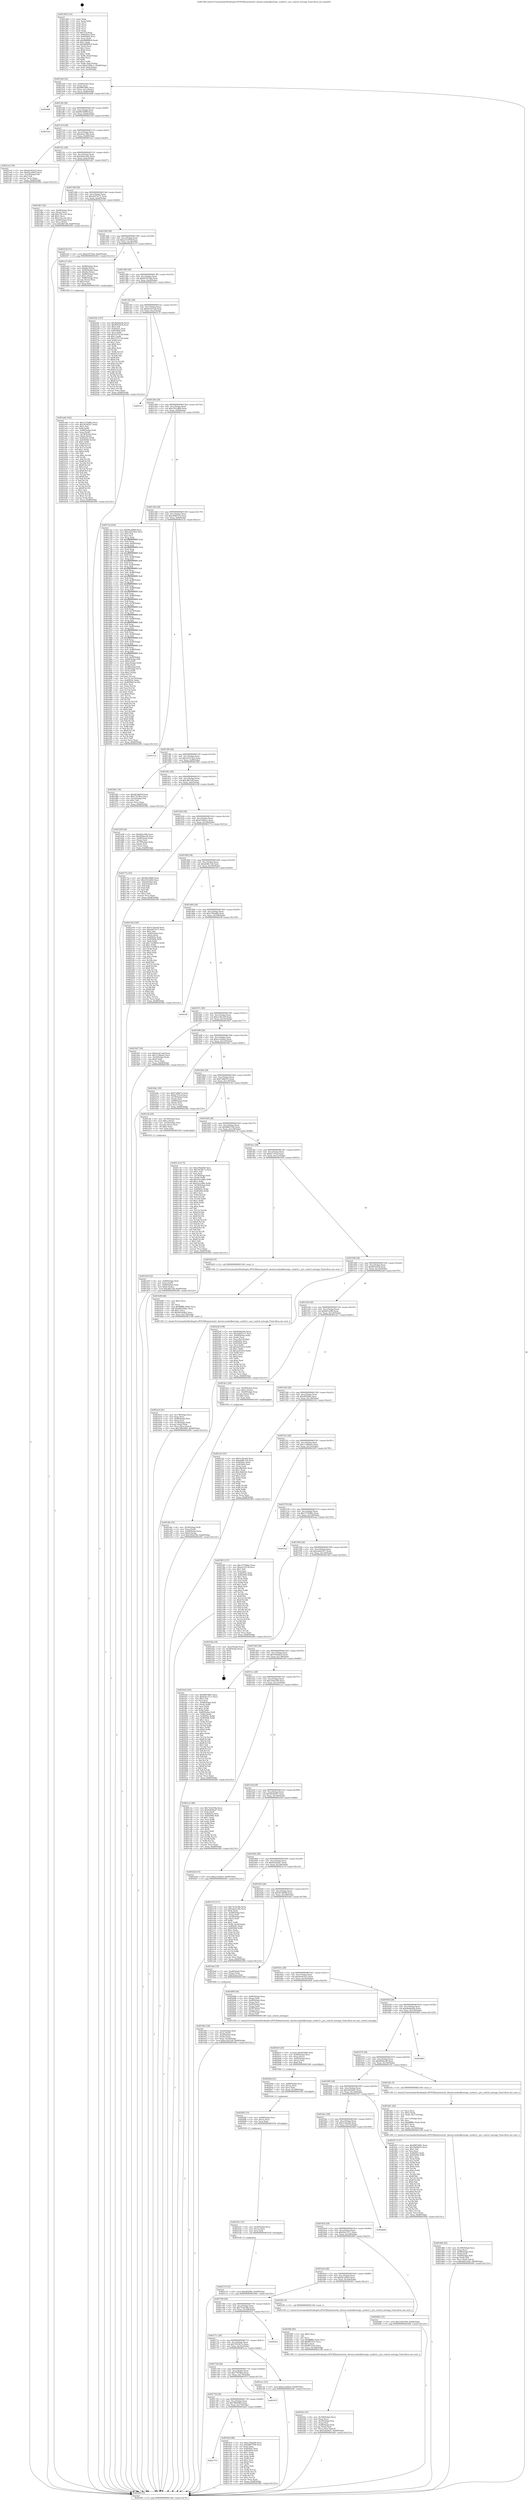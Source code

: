 digraph "0x401260" {
  label = "0x401260 (/mnt/c/Users/mathe/Desktop/tcc/POCII/binaries/extr_darwin-xnubsdkernuipc_socket2.c_pru_control_notsupp_Final-ollvm.out::main(0))"
  labelloc = "t"
  node[shape=record]

  Entry [label="",width=0.3,height=0.3,shape=circle,fillcolor=black,style=filled]
  "0x4012d4" [label="{
     0x4012d4 [32]\l
     | [instrs]\l
     &nbsp;&nbsp;0x4012d4 \<+6\>: mov -0xb8(%rbp),%eax\l
     &nbsp;&nbsp;0x4012da \<+2\>: mov %eax,%ecx\l
     &nbsp;&nbsp;0x4012dc \<+6\>: sub $0x8987d8f1,%ecx\l
     &nbsp;&nbsp;0x4012e2 \<+6\>: mov %eax,-0xcc(%rbp)\l
     &nbsp;&nbsp;0x4012e8 \<+6\>: mov %ecx,-0xd0(%rbp)\l
     &nbsp;&nbsp;0x4012ee \<+6\>: je 0000000000402446 \<main+0x11e6\>\l
  }"]
  "0x402446" [label="{
     0x402446\l
  }", style=dashed]
  "0x4012f4" [label="{
     0x4012f4 [28]\l
     | [instrs]\l
     &nbsp;&nbsp;0x4012f4 \<+5\>: jmp 00000000004012f9 \<main+0x99\>\l
     &nbsp;&nbsp;0x4012f9 \<+6\>: mov -0xcc(%rbp),%eax\l
     &nbsp;&nbsp;0x4012ff \<+5\>: sub $0x89c266f9,%eax\l
     &nbsp;&nbsp;0x401304 \<+6\>: mov %eax,-0xd4(%rbp)\l
     &nbsp;&nbsp;0x40130a \<+6\>: je 000000000040235d \<main+0x10fd\>\l
  }"]
  Exit [label="",width=0.3,height=0.3,shape=circle,fillcolor=black,style=filled,peripheries=2]
  "0x40235d" [label="{
     0x40235d\l
  }", style=dashed]
  "0x401310" [label="{
     0x401310 [28]\l
     | [instrs]\l
     &nbsp;&nbsp;0x401310 \<+5\>: jmp 0000000000401315 \<main+0xb5\>\l
     &nbsp;&nbsp;0x401315 \<+6\>: mov -0xcc(%rbp),%eax\l
     &nbsp;&nbsp;0x40131b \<+5\>: sub $0xa6a2c39a,%eax\l
     &nbsp;&nbsp;0x401320 \<+6\>: mov %eax,-0xd8(%rbp)\l
     &nbsp;&nbsp;0x401326 \<+6\>: je 0000000000401ee3 \<main+0xc83\>\l
  }"]
  "0x402110" [label="{
     0x402110 [15]\l
     | [instrs]\l
     &nbsp;&nbsp;0x402110 \<+10\>: movl $0xd62b9fe,-0xb8(%rbp)\l
     &nbsp;&nbsp;0x40211a \<+5\>: jmp 000000000040249c \<main+0x123c\>\l
  }"]
  "0x401ee3" [label="{
     0x401ee3 [30]\l
     | [instrs]\l
     &nbsp;&nbsp;0x401ee3 \<+5\>: mov $0x4ae41b22,%eax\l
     &nbsp;&nbsp;0x401ee8 \<+5\>: mov $0x62ce69c0,%ecx\l
     &nbsp;&nbsp;0x401eed \<+3\>: mov -0x2d(%rbp),%dl\l
     &nbsp;&nbsp;0x401ef0 \<+3\>: test $0x1,%dl\l
     &nbsp;&nbsp;0x401ef3 \<+3\>: cmovne %ecx,%eax\l
     &nbsp;&nbsp;0x401ef6 \<+6\>: mov %eax,-0xb8(%rbp)\l
     &nbsp;&nbsp;0x401efc \<+5\>: jmp 000000000040249c \<main+0x123c\>\l
  }"]
  "0x40132c" [label="{
     0x40132c [28]\l
     | [instrs]\l
     &nbsp;&nbsp;0x40132c \<+5\>: jmp 0000000000401331 \<main+0xd1\>\l
     &nbsp;&nbsp;0x401331 \<+6\>: mov -0xcc(%rbp),%eax\l
     &nbsp;&nbsp;0x401337 \<+5\>: sub $0xa8d1ee62,%eax\l
     &nbsp;&nbsp;0x40133c \<+6\>: mov %eax,-0xdc(%rbp)\l
     &nbsp;&nbsp;0x401342 \<+6\>: je 0000000000401db7 \<main+0xb57\>\l
  }"]
  "0x402101" [label="{
     0x402101 [15]\l
     | [instrs]\l
     &nbsp;&nbsp;0x402101 \<+4\>: mov -0x50(%rbp),%rcx\l
     &nbsp;&nbsp;0x402105 \<+3\>: mov (%rcx),%rcx\l
     &nbsp;&nbsp;0x402108 \<+3\>: mov %rcx,%rdi\l
     &nbsp;&nbsp;0x40210b \<+5\>: call 0000000000401030 \<free@plt\>\l
     | [calls]\l
     &nbsp;&nbsp;0x401030 \{1\} (unknown)\l
  }"]
  "0x401db7" [label="{
     0x401db7 [42]\l
     | [instrs]\l
     &nbsp;&nbsp;0x401db7 \<+4\>: mov -0x60(%rbp),%rax\l
     &nbsp;&nbsp;0x401dbb \<+2\>: mov (%rax),%ecx\l
     &nbsp;&nbsp;0x401dbd \<+6\>: add $0xe74ccc4c,%ecx\l
     &nbsp;&nbsp;0x401dc3 \<+3\>: add $0x1,%ecx\l
     &nbsp;&nbsp;0x401dc6 \<+6\>: sub $0xe74ccc4c,%ecx\l
     &nbsp;&nbsp;0x401dcc \<+4\>: mov -0x60(%rbp),%rax\l
     &nbsp;&nbsp;0x401dd0 \<+2\>: mov %ecx,(%rax)\l
     &nbsp;&nbsp;0x401dd2 \<+10\>: movl $0xcffb7e4f,-0xb8(%rbp)\l
     &nbsp;&nbsp;0x401ddc \<+5\>: jmp 000000000040249c \<main+0x123c\>\l
  }"]
  "0x401348" [label="{
     0x401348 [28]\l
     | [instrs]\l
     &nbsp;&nbsp;0x401348 \<+5\>: jmp 000000000040134d \<main+0xed\>\l
     &nbsp;&nbsp;0x40134d \<+6\>: mov -0xcc(%rbp),%eax\l
     &nbsp;&nbsp;0x401353 \<+5\>: sub $0xabd75e71,%eax\l
     &nbsp;&nbsp;0x401358 \<+6\>: mov %eax,-0xe0(%rbp)\l
     &nbsp;&nbsp;0x40135e \<+6\>: je 000000000040223d \<main+0xfdd\>\l
  }"]
  "0x4020f2" [label="{
     0x4020f2 [15]\l
     | [instrs]\l
     &nbsp;&nbsp;0x4020f2 \<+4\>: mov -0x68(%rbp),%rcx\l
     &nbsp;&nbsp;0x4020f6 \<+3\>: mov (%rcx),%rcx\l
     &nbsp;&nbsp;0x4020f9 \<+3\>: mov %rcx,%rdi\l
     &nbsp;&nbsp;0x4020fc \<+5\>: call 0000000000401030 \<free@plt\>\l
     | [calls]\l
     &nbsp;&nbsp;0x401030 \{1\} (unknown)\l
  }"]
  "0x40223d" [label="{
     0x40223d [15]\l
     | [instrs]\l
     &nbsp;&nbsp;0x40223d \<+10\>: movl $0xb55f70a4,-0xb8(%rbp)\l
     &nbsp;&nbsp;0x402247 \<+5\>: jmp 000000000040249c \<main+0x123c\>\l
  }"]
  "0x401364" [label="{
     0x401364 [28]\l
     | [instrs]\l
     &nbsp;&nbsp;0x401364 \<+5\>: jmp 0000000000401369 \<main+0x109\>\l
     &nbsp;&nbsp;0x401369 \<+6\>: mov -0xcc(%rbp),%eax\l
     &nbsp;&nbsp;0x40136f \<+5\>: sub $0xae5147df,%eax\l
     &nbsp;&nbsp;0x401374 \<+6\>: mov %eax,-0xe4(%rbp)\l
     &nbsp;&nbsp;0x40137a \<+6\>: je 0000000000401a7e \<main+0x81e\>\l
  }"]
  "0x4020dd" [label="{
     0x4020dd [21]\l
     | [instrs]\l
     &nbsp;&nbsp;0x4020dd \<+4\>: mov -0x80(%rbp),%rcx\l
     &nbsp;&nbsp;0x4020e1 \<+3\>: mov (%rcx),%rcx\l
     &nbsp;&nbsp;0x4020e4 \<+3\>: mov %rcx,%rdi\l
     &nbsp;&nbsp;0x4020e7 \<+6\>: mov %eax,-0x188(%rbp)\l
     &nbsp;&nbsp;0x4020ed \<+5\>: call 0000000000401030 \<free@plt\>\l
     | [calls]\l
     &nbsp;&nbsp;0x401030 \{1\} (unknown)\l
  }"]
  "0x401a7e" [label="{
     0x401a7e [61]\l
     | [instrs]\l
     &nbsp;&nbsp;0x401a7e \<+7\>: mov -0x98(%rbp),%rax\l
     &nbsp;&nbsp;0x401a85 \<+6\>: movl $0x64,(%rax)\l
     &nbsp;&nbsp;0x401a8b \<+7\>: mov -0x90(%rbp),%rax\l
     &nbsp;&nbsp;0x401a92 \<+6\>: movl $0x64,(%rax)\l
     &nbsp;&nbsp;0x401a98 \<+7\>: mov -0x88(%rbp),%rax\l
     &nbsp;&nbsp;0x401a9f \<+6\>: movl $0x1,(%rax)\l
     &nbsp;&nbsp;0x401aa5 \<+7\>: mov -0x88(%rbp),%rax\l
     &nbsp;&nbsp;0x401aac \<+3\>: movslq (%rax),%rax\l
     &nbsp;&nbsp;0x401aaf \<+4\>: shl $0x2,%rax\l
     &nbsp;&nbsp;0x401ab3 \<+3\>: mov %rax,%rdi\l
     &nbsp;&nbsp;0x401ab6 \<+5\>: call 0000000000401050 \<malloc@plt\>\l
     | [calls]\l
     &nbsp;&nbsp;0x401050 \{1\} (unknown)\l
  }"]
  "0x401380" [label="{
     0x401380 [28]\l
     | [instrs]\l
     &nbsp;&nbsp;0x401380 \<+5\>: jmp 0000000000401385 \<main+0x125\>\l
     &nbsp;&nbsp;0x401385 \<+6\>: mov -0xcc(%rbp),%eax\l
     &nbsp;&nbsp;0x40138b \<+5\>: sub $0xb55f70a4,%eax\l
     &nbsp;&nbsp;0x401390 \<+6\>: mov %eax,-0xe8(%rbp)\l
     &nbsp;&nbsp;0x401396 \<+6\>: je 000000000040224c \<main+0xfec\>\l
  }"]
  "0x4020c0" [label="{
     0x4020c0 [29]\l
     | [instrs]\l
     &nbsp;&nbsp;0x4020c0 \<+10\>: movabs $0x4030b6,%rdi\l
     &nbsp;&nbsp;0x4020ca \<+4\>: mov -0x40(%rbp),%rcx\l
     &nbsp;&nbsp;0x4020ce \<+2\>: mov %eax,(%rcx)\l
     &nbsp;&nbsp;0x4020d0 \<+4\>: mov -0x40(%rbp),%rcx\l
     &nbsp;&nbsp;0x4020d4 \<+2\>: mov (%rcx),%esi\l
     &nbsp;&nbsp;0x4020d6 \<+2\>: mov $0x0,%al\l
     &nbsp;&nbsp;0x4020d8 \<+5\>: call 0000000000401040 \<printf@plt\>\l
     | [calls]\l
     &nbsp;&nbsp;0x401040 \{1\} (unknown)\l
  }"]
  "0x40224c" [label="{
     0x40224c [147]\l
     | [instrs]\l
     &nbsp;&nbsp;0x40224c \<+5\>: mov $0x4bddee9e,%eax\l
     &nbsp;&nbsp;0x402251 \<+5\>: mov $0xff252434,%ecx\l
     &nbsp;&nbsp;0x402256 \<+2\>: mov $0x1,%dl\l
     &nbsp;&nbsp;0x402258 \<+7\>: mov 0x40505c,%esi\l
     &nbsp;&nbsp;0x40225f \<+7\>: mov 0x405064,%edi\l
     &nbsp;&nbsp;0x402266 \<+3\>: mov %esi,%r8d\l
     &nbsp;&nbsp;0x402269 \<+7\>: add $0x1f375c56,%r8d\l
     &nbsp;&nbsp;0x402270 \<+4\>: sub $0x1,%r8d\l
     &nbsp;&nbsp;0x402274 \<+7\>: sub $0x1f375c56,%r8d\l
     &nbsp;&nbsp;0x40227b \<+4\>: imul %r8d,%esi\l
     &nbsp;&nbsp;0x40227f \<+3\>: and $0x1,%esi\l
     &nbsp;&nbsp;0x402282 \<+3\>: cmp $0x0,%esi\l
     &nbsp;&nbsp;0x402285 \<+4\>: sete %r9b\l
     &nbsp;&nbsp;0x402289 \<+3\>: cmp $0xa,%edi\l
     &nbsp;&nbsp;0x40228c \<+4\>: setl %r10b\l
     &nbsp;&nbsp;0x402290 \<+3\>: mov %r9b,%r11b\l
     &nbsp;&nbsp;0x402293 \<+4\>: xor $0xff,%r11b\l
     &nbsp;&nbsp;0x402297 \<+3\>: mov %r10b,%bl\l
     &nbsp;&nbsp;0x40229a \<+3\>: xor $0xff,%bl\l
     &nbsp;&nbsp;0x40229d \<+3\>: xor $0x0,%dl\l
     &nbsp;&nbsp;0x4022a0 \<+3\>: mov %r11b,%r14b\l
     &nbsp;&nbsp;0x4022a3 \<+4\>: and $0x0,%r14b\l
     &nbsp;&nbsp;0x4022a7 \<+3\>: and %dl,%r9b\l
     &nbsp;&nbsp;0x4022aa \<+3\>: mov %bl,%r15b\l
     &nbsp;&nbsp;0x4022ad \<+4\>: and $0x0,%r15b\l
     &nbsp;&nbsp;0x4022b1 \<+3\>: and %dl,%r10b\l
     &nbsp;&nbsp;0x4022b4 \<+3\>: or %r9b,%r14b\l
     &nbsp;&nbsp;0x4022b7 \<+3\>: or %r10b,%r15b\l
     &nbsp;&nbsp;0x4022ba \<+3\>: xor %r15b,%r14b\l
     &nbsp;&nbsp;0x4022bd \<+3\>: or %bl,%r11b\l
     &nbsp;&nbsp;0x4022c0 \<+4\>: xor $0xff,%r11b\l
     &nbsp;&nbsp;0x4022c4 \<+3\>: or $0x0,%dl\l
     &nbsp;&nbsp;0x4022c7 \<+3\>: and %dl,%r11b\l
     &nbsp;&nbsp;0x4022ca \<+3\>: or %r11b,%r14b\l
     &nbsp;&nbsp;0x4022cd \<+4\>: test $0x1,%r14b\l
     &nbsp;&nbsp;0x4022d1 \<+3\>: cmovne %ecx,%eax\l
     &nbsp;&nbsp;0x4022d4 \<+6\>: mov %eax,-0xb8(%rbp)\l
     &nbsp;&nbsp;0x4022da \<+5\>: jmp 000000000040249c \<main+0x123c\>\l
  }"]
  "0x40139c" [label="{
     0x40139c [28]\l
     | [instrs]\l
     &nbsp;&nbsp;0x40139c \<+5\>: jmp 00000000004013a1 \<main+0x141\>\l
     &nbsp;&nbsp;0x4013a1 \<+6\>: mov -0xcc(%rbp),%eax\l
     &nbsp;&nbsp;0x4013a7 \<+5\>: sub $0xbce47ea8,%eax\l
     &nbsp;&nbsp;0x4013ac \<+6\>: mov %eax,-0xec(%rbp)\l
     &nbsp;&nbsp;0x4013b2 \<+6\>: je 000000000040211f \<main+0xebf\>\l
  }"]
  "0x401f2e" [label="{
     0x401f2e [41]\l
     | [instrs]\l
     &nbsp;&nbsp;0x401f2e \<+6\>: mov -0x184(%rbp),%ecx\l
     &nbsp;&nbsp;0x401f34 \<+3\>: imul %eax,%ecx\l
     &nbsp;&nbsp;0x401f37 \<+4\>: mov -0x50(%rbp),%rsi\l
     &nbsp;&nbsp;0x401f3b \<+3\>: mov (%rsi),%rsi\l
     &nbsp;&nbsp;0x401f3e \<+4\>: mov -0x48(%rbp),%rdi\l
     &nbsp;&nbsp;0x401f42 \<+3\>: movslq (%rdi),%rdi\l
     &nbsp;&nbsp;0x401f45 \<+3\>: mov %ecx,(%rsi,%rdi,4)\l
     &nbsp;&nbsp;0x401f48 \<+10\>: movl $0x54d20ef7,-0xb8(%rbp)\l
     &nbsp;&nbsp;0x401f52 \<+5\>: jmp 000000000040249c \<main+0x123c\>\l
  }"]
  "0x40211f" [label="{
     0x40211f\l
  }", style=dashed]
  "0x4013b8" [label="{
     0x4013b8 [28]\l
     | [instrs]\l
     &nbsp;&nbsp;0x4013b8 \<+5\>: jmp 00000000004013bd \<main+0x15d\>\l
     &nbsp;&nbsp;0x4013bd \<+6\>: mov -0xcc(%rbp),%eax\l
     &nbsp;&nbsp;0x4013c3 \<+5\>: sub $0xc501a864,%eax\l
     &nbsp;&nbsp;0x4013c8 \<+6\>: mov %eax,-0xf0(%rbp)\l
     &nbsp;&nbsp;0x4013ce \<+6\>: je 00000000004017af \<main+0x54f\>\l
  }"]
  "0x401f06" [label="{
     0x401f06 [40]\l
     | [instrs]\l
     &nbsp;&nbsp;0x401f06 \<+5\>: mov $0x2,%ecx\l
     &nbsp;&nbsp;0x401f0b \<+1\>: cltd\l
     &nbsp;&nbsp;0x401f0c \<+2\>: idiv %ecx\l
     &nbsp;&nbsp;0x401f0e \<+6\>: imul $0xfffffffe,%edx,%ecx\l
     &nbsp;&nbsp;0x401f14 \<+6\>: add $0xff07d1fc,%ecx\l
     &nbsp;&nbsp;0x401f1a \<+3\>: add $0x1,%ecx\l
     &nbsp;&nbsp;0x401f1d \<+6\>: sub $0xff07d1fc,%ecx\l
     &nbsp;&nbsp;0x401f23 \<+6\>: mov %ecx,-0x184(%rbp)\l
     &nbsp;&nbsp;0x401f29 \<+5\>: call 0000000000401160 \<next_i\>\l
     | [calls]\l
     &nbsp;&nbsp;0x401160 \{1\} (/mnt/c/Users/mathe/Desktop/tcc/POCII/binaries/extr_darwin-xnubsdkernuipc_socket2.c_pru_control_notsupp_Final-ollvm.out::next_i)\l
  }"]
  "0x4017af" [label="{
     0x4017af [434]\l
     | [instrs]\l
     &nbsp;&nbsp;0x4017af \<+5\>: mov $0x89c266f9,%eax\l
     &nbsp;&nbsp;0x4017b4 \<+5\>: mov $0xcd527d25,%ecx\l
     &nbsp;&nbsp;0x4017b9 \<+2\>: mov $0x1,%dl\l
     &nbsp;&nbsp;0x4017bb \<+2\>: xor %esi,%esi\l
     &nbsp;&nbsp;0x4017bd \<+3\>: mov %rsp,%rdi\l
     &nbsp;&nbsp;0x4017c0 \<+4\>: add $0xfffffffffffffff0,%rdi\l
     &nbsp;&nbsp;0x4017c4 \<+3\>: mov %rdi,%rsp\l
     &nbsp;&nbsp;0x4017c7 \<+7\>: mov %rdi,-0xb0(%rbp)\l
     &nbsp;&nbsp;0x4017ce \<+3\>: mov %rsp,%rdi\l
     &nbsp;&nbsp;0x4017d1 \<+4\>: add $0xfffffffffffffff0,%rdi\l
     &nbsp;&nbsp;0x4017d5 \<+3\>: mov %rdi,%rsp\l
     &nbsp;&nbsp;0x4017d8 \<+3\>: mov %rsp,%r8\l
     &nbsp;&nbsp;0x4017db \<+4\>: add $0xfffffffffffffff0,%r8\l
     &nbsp;&nbsp;0x4017df \<+3\>: mov %r8,%rsp\l
     &nbsp;&nbsp;0x4017e2 \<+7\>: mov %r8,-0xa8(%rbp)\l
     &nbsp;&nbsp;0x4017e9 \<+3\>: mov %rsp,%r8\l
     &nbsp;&nbsp;0x4017ec \<+4\>: add $0xfffffffffffffff0,%r8\l
     &nbsp;&nbsp;0x4017f0 \<+3\>: mov %r8,%rsp\l
     &nbsp;&nbsp;0x4017f3 \<+7\>: mov %r8,-0xa0(%rbp)\l
     &nbsp;&nbsp;0x4017fa \<+3\>: mov %rsp,%r8\l
     &nbsp;&nbsp;0x4017fd \<+4\>: add $0xfffffffffffffff0,%r8\l
     &nbsp;&nbsp;0x401801 \<+3\>: mov %r8,%rsp\l
     &nbsp;&nbsp;0x401804 \<+7\>: mov %r8,-0x98(%rbp)\l
     &nbsp;&nbsp;0x40180b \<+3\>: mov %rsp,%r8\l
     &nbsp;&nbsp;0x40180e \<+4\>: add $0xfffffffffffffff0,%r8\l
     &nbsp;&nbsp;0x401812 \<+3\>: mov %r8,%rsp\l
     &nbsp;&nbsp;0x401815 \<+7\>: mov %r8,-0x90(%rbp)\l
     &nbsp;&nbsp;0x40181c \<+3\>: mov %rsp,%r8\l
     &nbsp;&nbsp;0x40181f \<+4\>: add $0xfffffffffffffff0,%r8\l
     &nbsp;&nbsp;0x401823 \<+3\>: mov %r8,%rsp\l
     &nbsp;&nbsp;0x401826 \<+7\>: mov %r8,-0x88(%rbp)\l
     &nbsp;&nbsp;0x40182d \<+3\>: mov %rsp,%r8\l
     &nbsp;&nbsp;0x401830 \<+4\>: add $0xfffffffffffffff0,%r8\l
     &nbsp;&nbsp;0x401834 \<+3\>: mov %r8,%rsp\l
     &nbsp;&nbsp;0x401837 \<+4\>: mov %r8,-0x80(%rbp)\l
     &nbsp;&nbsp;0x40183b \<+3\>: mov %rsp,%r8\l
     &nbsp;&nbsp;0x40183e \<+4\>: add $0xfffffffffffffff0,%r8\l
     &nbsp;&nbsp;0x401842 \<+3\>: mov %r8,%rsp\l
     &nbsp;&nbsp;0x401845 \<+4\>: mov %r8,-0x78(%rbp)\l
     &nbsp;&nbsp;0x401849 \<+3\>: mov %rsp,%r8\l
     &nbsp;&nbsp;0x40184c \<+4\>: add $0xfffffffffffffff0,%r8\l
     &nbsp;&nbsp;0x401850 \<+3\>: mov %r8,%rsp\l
     &nbsp;&nbsp;0x401853 \<+4\>: mov %r8,-0x70(%rbp)\l
     &nbsp;&nbsp;0x401857 \<+3\>: mov %rsp,%r8\l
     &nbsp;&nbsp;0x40185a \<+4\>: add $0xfffffffffffffff0,%r8\l
     &nbsp;&nbsp;0x40185e \<+3\>: mov %r8,%rsp\l
     &nbsp;&nbsp;0x401861 \<+4\>: mov %r8,-0x68(%rbp)\l
     &nbsp;&nbsp;0x401865 \<+3\>: mov %rsp,%r8\l
     &nbsp;&nbsp;0x401868 \<+4\>: add $0xfffffffffffffff0,%r8\l
     &nbsp;&nbsp;0x40186c \<+3\>: mov %r8,%rsp\l
     &nbsp;&nbsp;0x40186f \<+4\>: mov %r8,-0x60(%rbp)\l
     &nbsp;&nbsp;0x401873 \<+3\>: mov %rsp,%r8\l
     &nbsp;&nbsp;0x401876 \<+4\>: add $0xfffffffffffffff0,%r8\l
     &nbsp;&nbsp;0x40187a \<+3\>: mov %r8,%rsp\l
     &nbsp;&nbsp;0x40187d \<+4\>: mov %r8,-0x58(%rbp)\l
     &nbsp;&nbsp;0x401881 \<+3\>: mov %rsp,%r8\l
     &nbsp;&nbsp;0x401884 \<+4\>: add $0xfffffffffffffff0,%r8\l
     &nbsp;&nbsp;0x401888 \<+3\>: mov %r8,%rsp\l
     &nbsp;&nbsp;0x40188b \<+4\>: mov %r8,-0x50(%rbp)\l
     &nbsp;&nbsp;0x40188f \<+3\>: mov %rsp,%r8\l
     &nbsp;&nbsp;0x401892 \<+4\>: add $0xfffffffffffffff0,%r8\l
     &nbsp;&nbsp;0x401896 \<+3\>: mov %r8,%rsp\l
     &nbsp;&nbsp;0x401899 \<+4\>: mov %r8,-0x48(%rbp)\l
     &nbsp;&nbsp;0x40189d \<+3\>: mov %rsp,%r8\l
     &nbsp;&nbsp;0x4018a0 \<+4\>: add $0xfffffffffffffff0,%r8\l
     &nbsp;&nbsp;0x4018a4 \<+3\>: mov %r8,%rsp\l
     &nbsp;&nbsp;0x4018a7 \<+4\>: mov %r8,-0x40(%rbp)\l
     &nbsp;&nbsp;0x4018ab \<+7\>: mov -0xb0(%rbp),%r8\l
     &nbsp;&nbsp;0x4018b2 \<+7\>: movl $0x0,(%r8)\l
     &nbsp;&nbsp;0x4018b9 \<+7\>: mov -0xbc(%rbp),%r9d\l
     &nbsp;&nbsp;0x4018c0 \<+3\>: mov %r9d,(%rdi)\l
     &nbsp;&nbsp;0x4018c3 \<+7\>: mov -0xa8(%rbp),%r8\l
     &nbsp;&nbsp;0x4018ca \<+7\>: mov -0xc8(%rbp),%r10\l
     &nbsp;&nbsp;0x4018d1 \<+3\>: mov %r10,(%r8)\l
     &nbsp;&nbsp;0x4018d4 \<+3\>: cmpl $0x2,(%rdi)\l
     &nbsp;&nbsp;0x4018d7 \<+4\>: setne %r11b\l
     &nbsp;&nbsp;0x4018db \<+4\>: and $0x1,%r11b\l
     &nbsp;&nbsp;0x4018df \<+4\>: mov %r11b,-0x35(%rbp)\l
     &nbsp;&nbsp;0x4018e3 \<+7\>: mov 0x40505c,%ebx\l
     &nbsp;&nbsp;0x4018ea \<+8\>: mov 0x405064,%r14d\l
     &nbsp;&nbsp;0x4018f2 \<+3\>: sub $0x1,%esi\l
     &nbsp;&nbsp;0x4018f5 \<+3\>: mov %ebx,%r15d\l
     &nbsp;&nbsp;0x4018f8 \<+3\>: add %esi,%r15d\l
     &nbsp;&nbsp;0x4018fb \<+4\>: imul %r15d,%ebx\l
     &nbsp;&nbsp;0x4018ff \<+3\>: and $0x1,%ebx\l
     &nbsp;&nbsp;0x401902 \<+3\>: cmp $0x0,%ebx\l
     &nbsp;&nbsp;0x401905 \<+4\>: sete %r11b\l
     &nbsp;&nbsp;0x401909 \<+4\>: cmp $0xa,%r14d\l
     &nbsp;&nbsp;0x40190d \<+4\>: setl %r12b\l
     &nbsp;&nbsp;0x401911 \<+3\>: mov %r11b,%r13b\l
     &nbsp;&nbsp;0x401914 \<+4\>: xor $0xff,%r13b\l
     &nbsp;&nbsp;0x401918 \<+3\>: mov %r12b,%sil\l
     &nbsp;&nbsp;0x40191b \<+4\>: xor $0xff,%sil\l
     &nbsp;&nbsp;0x40191f \<+3\>: xor $0x0,%dl\l
     &nbsp;&nbsp;0x401922 \<+3\>: mov %r13b,%dil\l
     &nbsp;&nbsp;0x401925 \<+4\>: and $0x0,%dil\l
     &nbsp;&nbsp;0x401929 \<+3\>: and %dl,%r11b\l
     &nbsp;&nbsp;0x40192c \<+3\>: mov %sil,%r8b\l
     &nbsp;&nbsp;0x40192f \<+4\>: and $0x0,%r8b\l
     &nbsp;&nbsp;0x401933 \<+3\>: and %dl,%r12b\l
     &nbsp;&nbsp;0x401936 \<+3\>: or %r11b,%dil\l
     &nbsp;&nbsp;0x401939 \<+3\>: or %r12b,%r8b\l
     &nbsp;&nbsp;0x40193c \<+3\>: xor %r8b,%dil\l
     &nbsp;&nbsp;0x40193f \<+3\>: or %sil,%r13b\l
     &nbsp;&nbsp;0x401942 \<+4\>: xor $0xff,%r13b\l
     &nbsp;&nbsp;0x401946 \<+3\>: or $0x0,%dl\l
     &nbsp;&nbsp;0x401949 \<+3\>: and %dl,%r13b\l
     &nbsp;&nbsp;0x40194c \<+3\>: or %r13b,%dil\l
     &nbsp;&nbsp;0x40194f \<+4\>: test $0x1,%dil\l
     &nbsp;&nbsp;0x401953 \<+3\>: cmovne %ecx,%eax\l
     &nbsp;&nbsp;0x401956 \<+6\>: mov %eax,-0xb8(%rbp)\l
     &nbsp;&nbsp;0x40195c \<+5\>: jmp 000000000040249c \<main+0x123c\>\l
  }"]
  "0x4013d4" [label="{
     0x4013d4 [28]\l
     | [instrs]\l
     &nbsp;&nbsp;0x4013d4 \<+5\>: jmp 00000000004013d9 \<main+0x179\>\l
     &nbsp;&nbsp;0x4013d9 \<+6\>: mov -0xcc(%rbp),%eax\l
     &nbsp;&nbsp;0x4013df \<+5\>: sub $0xc8d85a7a,%eax\l
     &nbsp;&nbsp;0x4013e4 \<+6\>: mov %eax,-0xf4(%rbp)\l
     &nbsp;&nbsp;0x4013ea \<+6\>: je 000000000040212e \<main+0xece\>\l
  }"]
  "0x401dfe" [label="{
     0x401dfe [32]\l
     | [instrs]\l
     &nbsp;&nbsp;0x401dfe \<+4\>: mov -0x50(%rbp),%rdi\l
     &nbsp;&nbsp;0x401e02 \<+3\>: mov %rax,(%rdi)\l
     &nbsp;&nbsp;0x401e05 \<+4\>: mov -0x48(%rbp),%rax\l
     &nbsp;&nbsp;0x401e09 \<+6\>: movl $0x0,(%rax)\l
     &nbsp;&nbsp;0x401e0f \<+10\>: movl $0x35fed766,-0xb8(%rbp)\l
     &nbsp;&nbsp;0x401e19 \<+5\>: jmp 000000000040249c \<main+0x123c\>\l
  }"]
  "0x40212e" [label="{
     0x40212e\l
  }", style=dashed]
  "0x4013f0" [label="{
     0x4013f0 [28]\l
     | [instrs]\l
     &nbsp;&nbsp;0x4013f0 \<+5\>: jmp 00000000004013f5 \<main+0x195\>\l
     &nbsp;&nbsp;0x4013f5 \<+6\>: mov -0xcc(%rbp),%eax\l
     &nbsp;&nbsp;0x4013fb \<+5\>: sub $0xcd527d25,%eax\l
     &nbsp;&nbsp;0x401400 \<+6\>: mov %eax,-0xf8(%rbp)\l
     &nbsp;&nbsp;0x401406 \<+6\>: je 0000000000401961 \<main+0x701\>\l
  }"]
  "0x401d8d" [label="{
     0x401d8d [42]\l
     | [instrs]\l
     &nbsp;&nbsp;0x401d8d \<+6\>: mov -0x180(%rbp),%ecx\l
     &nbsp;&nbsp;0x401d93 \<+3\>: imul %eax,%ecx\l
     &nbsp;&nbsp;0x401d96 \<+4\>: mov -0x68(%rbp),%rdi\l
     &nbsp;&nbsp;0x401d9a \<+3\>: mov (%rdi),%rdi\l
     &nbsp;&nbsp;0x401d9d \<+4\>: mov -0x60(%rbp),%r8\l
     &nbsp;&nbsp;0x401da1 \<+3\>: movslq (%r8),%r8\l
     &nbsp;&nbsp;0x401da4 \<+4\>: mov %ecx,(%rdi,%r8,4)\l
     &nbsp;&nbsp;0x401da8 \<+10\>: movl $0xa8d1ee62,-0xb8(%rbp)\l
     &nbsp;&nbsp;0x401db2 \<+5\>: jmp 000000000040249c \<main+0x123c\>\l
  }"]
  "0x401961" [label="{
     0x401961 [30]\l
     | [instrs]\l
     &nbsp;&nbsp;0x401961 \<+5\>: mov $0x4474850f,%eax\l
     &nbsp;&nbsp;0x401966 \<+5\>: mov $0x7797f8ca,%ecx\l
     &nbsp;&nbsp;0x40196b \<+3\>: mov -0x35(%rbp),%dl\l
     &nbsp;&nbsp;0x40196e \<+3\>: test $0x1,%dl\l
     &nbsp;&nbsp;0x401971 \<+3\>: cmovne %ecx,%eax\l
     &nbsp;&nbsp;0x401974 \<+6\>: mov %eax,-0xb8(%rbp)\l
     &nbsp;&nbsp;0x40197a \<+5\>: jmp 000000000040249c \<main+0x123c\>\l
  }"]
  "0x40140c" [label="{
     0x40140c [28]\l
     | [instrs]\l
     &nbsp;&nbsp;0x40140c \<+5\>: jmp 0000000000401411 \<main+0x1b1\>\l
     &nbsp;&nbsp;0x401411 \<+6\>: mov -0xcc(%rbp),%eax\l
     &nbsp;&nbsp;0x401417 \<+5\>: sub $0xcffb7e4f,%eax\l
     &nbsp;&nbsp;0x40141c \<+6\>: mov %eax,-0xfc(%rbp)\l
     &nbsp;&nbsp;0x401422 \<+6\>: je 0000000000401d38 \<main+0xad8\>\l
  }"]
  "0x401d61" [label="{
     0x401d61 [44]\l
     | [instrs]\l
     &nbsp;&nbsp;0x401d61 \<+2\>: xor %ecx,%ecx\l
     &nbsp;&nbsp;0x401d63 \<+5\>: mov $0x2,%edx\l
     &nbsp;&nbsp;0x401d68 \<+6\>: mov %edx,-0x17c(%rbp)\l
     &nbsp;&nbsp;0x401d6e \<+1\>: cltd\l
     &nbsp;&nbsp;0x401d6f \<+6\>: mov -0x17c(%rbp),%esi\l
     &nbsp;&nbsp;0x401d75 \<+2\>: idiv %esi\l
     &nbsp;&nbsp;0x401d77 \<+6\>: imul $0xfffffffe,%edx,%edx\l
     &nbsp;&nbsp;0x401d7d \<+3\>: sub $0x1,%ecx\l
     &nbsp;&nbsp;0x401d80 \<+2\>: sub %ecx,%edx\l
     &nbsp;&nbsp;0x401d82 \<+6\>: mov %edx,-0x180(%rbp)\l
     &nbsp;&nbsp;0x401d88 \<+5\>: call 0000000000401160 \<next_i\>\l
     | [calls]\l
     &nbsp;&nbsp;0x401160 \{1\} (/mnt/c/Users/mathe/Desktop/tcc/POCII/binaries/extr_darwin-xnubsdkernuipc_socket2.c_pru_control_notsupp_Final-ollvm.out::next_i)\l
  }"]
  "0x401d38" [label="{
     0x401d38 [36]\l
     | [instrs]\l
     &nbsp;&nbsp;0x401d38 \<+5\>: mov $0x661e290,%eax\l
     &nbsp;&nbsp;0x401d3d \<+5\>: mov $0x4f9dee58,%ecx\l
     &nbsp;&nbsp;0x401d42 \<+4\>: mov -0x60(%rbp),%rdx\l
     &nbsp;&nbsp;0x401d46 \<+2\>: mov (%rdx),%esi\l
     &nbsp;&nbsp;0x401d48 \<+4\>: mov -0x70(%rbp),%rdx\l
     &nbsp;&nbsp;0x401d4c \<+2\>: cmp (%rdx),%esi\l
     &nbsp;&nbsp;0x401d4e \<+3\>: cmovl %ecx,%eax\l
     &nbsp;&nbsp;0x401d51 \<+6\>: mov %eax,-0xb8(%rbp)\l
     &nbsp;&nbsp;0x401d57 \<+5\>: jmp 000000000040249c \<main+0x123c\>\l
  }"]
  "0x401428" [label="{
     0x401428 [28]\l
     | [instrs]\l
     &nbsp;&nbsp;0x401428 \<+5\>: jmp 000000000040142d \<main+0x1cd\>\l
     &nbsp;&nbsp;0x40142d \<+6\>: mov -0xcc(%rbp),%eax\l
     &nbsp;&nbsp;0x401433 \<+5\>: sub $0xd3308ccc,%eax\l
     &nbsp;&nbsp;0x401438 \<+6\>: mov %eax,-0x100(%rbp)\l
     &nbsp;&nbsp;0x40143e \<+6\>: je 000000000040177a \<main+0x51a\>\l
  }"]
  "0x401d18" [label="{
     0x401d18 [32]\l
     | [instrs]\l
     &nbsp;&nbsp;0x401d18 \<+4\>: mov -0x68(%rbp),%rdi\l
     &nbsp;&nbsp;0x401d1c \<+3\>: mov %rax,(%rdi)\l
     &nbsp;&nbsp;0x401d1f \<+4\>: mov -0x60(%rbp),%rax\l
     &nbsp;&nbsp;0x401d23 \<+6\>: movl $0x0,(%rax)\l
     &nbsp;&nbsp;0x401d29 \<+10\>: movl $0xcffb7e4f,-0xb8(%rbp)\l
     &nbsp;&nbsp;0x401d33 \<+5\>: jmp 000000000040249c \<main+0x123c\>\l
  }"]
  "0x40177a" [label="{
     0x40177a [53]\l
     | [instrs]\l
     &nbsp;&nbsp;0x40177a \<+5\>: mov $0x89c266f9,%eax\l
     &nbsp;&nbsp;0x40177f \<+5\>: mov $0xc501a864,%ecx\l
     &nbsp;&nbsp;0x401784 \<+6\>: mov -0xb2(%rbp),%dl\l
     &nbsp;&nbsp;0x40178a \<+7\>: mov -0xb1(%rbp),%sil\l
     &nbsp;&nbsp;0x401791 \<+3\>: mov %dl,%dil\l
     &nbsp;&nbsp;0x401794 \<+3\>: and %sil,%dil\l
     &nbsp;&nbsp;0x401797 \<+3\>: xor %sil,%dl\l
     &nbsp;&nbsp;0x40179a \<+3\>: or %dl,%dil\l
     &nbsp;&nbsp;0x40179d \<+4\>: test $0x1,%dil\l
     &nbsp;&nbsp;0x4017a1 \<+3\>: cmovne %ecx,%eax\l
     &nbsp;&nbsp;0x4017a4 \<+6\>: mov %eax,-0xb8(%rbp)\l
     &nbsp;&nbsp;0x4017aa \<+5\>: jmp 000000000040249c \<main+0x123c\>\l
  }"]
  "0x401444" [label="{
     0x401444 [28]\l
     | [instrs]\l
     &nbsp;&nbsp;0x401444 \<+5\>: jmp 0000000000401449 \<main+0x1e9\>\l
     &nbsp;&nbsp;0x401449 \<+6\>: mov -0xcc(%rbp),%eax\l
     &nbsp;&nbsp;0x40144f \<+5\>: sub $0xe6d6c7a0,%eax\l
     &nbsp;&nbsp;0x401454 \<+6\>: mov %eax,-0x104(%rbp)\l
     &nbsp;&nbsp;0x40145a \<+6\>: je 000000000040219d \<main+0xf3d\>\l
  }"]
  "0x40249c" [label="{
     0x40249c [5]\l
     | [instrs]\l
     &nbsp;&nbsp;0x40249c \<+5\>: jmp 00000000004012d4 \<main+0x74\>\l
  }"]
  "0x401260" [label="{
     0x401260 [116]\l
     | [instrs]\l
     &nbsp;&nbsp;0x401260 \<+1\>: push %rbp\l
     &nbsp;&nbsp;0x401261 \<+3\>: mov %rsp,%rbp\l
     &nbsp;&nbsp;0x401264 \<+2\>: push %r15\l
     &nbsp;&nbsp;0x401266 \<+2\>: push %r14\l
     &nbsp;&nbsp;0x401268 \<+2\>: push %r13\l
     &nbsp;&nbsp;0x40126a \<+2\>: push %r12\l
     &nbsp;&nbsp;0x40126c \<+1\>: push %rbx\l
     &nbsp;&nbsp;0x40126d \<+7\>: sub $0x178,%rsp\l
     &nbsp;&nbsp;0x401274 \<+7\>: mov 0x40505c,%eax\l
     &nbsp;&nbsp;0x40127b \<+7\>: mov 0x405064,%ecx\l
     &nbsp;&nbsp;0x401282 \<+2\>: mov %eax,%edx\l
     &nbsp;&nbsp;0x401284 \<+6\>: add $0x4888f6e9,%edx\l
     &nbsp;&nbsp;0x40128a \<+3\>: sub $0x1,%edx\l
     &nbsp;&nbsp;0x40128d \<+6\>: sub $0x4888f6e9,%edx\l
     &nbsp;&nbsp;0x401293 \<+3\>: imul %edx,%eax\l
     &nbsp;&nbsp;0x401296 \<+3\>: and $0x1,%eax\l
     &nbsp;&nbsp;0x401299 \<+3\>: cmp $0x0,%eax\l
     &nbsp;&nbsp;0x40129c \<+4\>: sete %r8b\l
     &nbsp;&nbsp;0x4012a0 \<+4\>: and $0x1,%r8b\l
     &nbsp;&nbsp;0x4012a4 \<+7\>: mov %r8b,-0xb2(%rbp)\l
     &nbsp;&nbsp;0x4012ab \<+3\>: cmp $0xa,%ecx\l
     &nbsp;&nbsp;0x4012ae \<+4\>: setl %r8b\l
     &nbsp;&nbsp;0x4012b2 \<+4\>: and $0x1,%r8b\l
     &nbsp;&nbsp;0x4012b6 \<+7\>: mov %r8b,-0xb1(%rbp)\l
     &nbsp;&nbsp;0x4012bd \<+10\>: movl $0xd3308ccc,-0xb8(%rbp)\l
     &nbsp;&nbsp;0x4012c7 \<+6\>: mov %edi,-0xbc(%rbp)\l
     &nbsp;&nbsp;0x4012cd \<+7\>: mov %rsi,-0xc8(%rbp)\l
  }"]
  "0x401770" [label="{
     0x401770\l
  }", style=dashed]
  "0x401be9" [label="{
     0x401be9 [86]\l
     | [instrs]\l
     &nbsp;&nbsp;0x401be9 \<+5\>: mov $0xe7f0ab84,%eax\l
     &nbsp;&nbsp;0x401bee \<+5\>: mov $0xf8867594,%ecx\l
     &nbsp;&nbsp;0x401bf3 \<+2\>: xor %edx,%edx\l
     &nbsp;&nbsp;0x401bf5 \<+7\>: mov 0x40505c,%esi\l
     &nbsp;&nbsp;0x401bfc \<+7\>: mov 0x405064,%edi\l
     &nbsp;&nbsp;0x401c03 \<+3\>: sub $0x1,%edx\l
     &nbsp;&nbsp;0x401c06 \<+3\>: mov %esi,%r8d\l
     &nbsp;&nbsp;0x401c09 \<+3\>: add %edx,%r8d\l
     &nbsp;&nbsp;0x401c0c \<+4\>: imul %r8d,%esi\l
     &nbsp;&nbsp;0x401c10 \<+3\>: and $0x1,%esi\l
     &nbsp;&nbsp;0x401c13 \<+3\>: cmp $0x0,%esi\l
     &nbsp;&nbsp;0x401c16 \<+4\>: sete %r9b\l
     &nbsp;&nbsp;0x401c1a \<+3\>: cmp $0xa,%edi\l
     &nbsp;&nbsp;0x401c1d \<+4\>: setl %r10b\l
     &nbsp;&nbsp;0x401c21 \<+3\>: mov %r9b,%r11b\l
     &nbsp;&nbsp;0x401c24 \<+3\>: and %r10b,%r11b\l
     &nbsp;&nbsp;0x401c27 \<+3\>: xor %r10b,%r9b\l
     &nbsp;&nbsp;0x401c2a \<+3\>: or %r9b,%r11b\l
     &nbsp;&nbsp;0x401c2d \<+4\>: test $0x1,%r11b\l
     &nbsp;&nbsp;0x401c31 \<+3\>: cmovne %ecx,%eax\l
     &nbsp;&nbsp;0x401c34 \<+6\>: mov %eax,-0xb8(%rbp)\l
     &nbsp;&nbsp;0x401c3a \<+5\>: jmp 000000000040249c \<main+0x123c\>\l
  }"]
  "0x40219d" [label="{
     0x40219d [160]\l
     | [instrs]\l
     &nbsp;&nbsp;0x40219d \<+5\>: mov $0x5c2fead4,%eax\l
     &nbsp;&nbsp;0x4021a2 \<+5\>: mov $0xabd75e71,%ecx\l
     &nbsp;&nbsp;0x4021a7 \<+2\>: mov $0x1,%dl\l
     &nbsp;&nbsp;0x4021a9 \<+7\>: mov -0xb0(%rbp),%rsi\l
     &nbsp;&nbsp;0x4021b0 \<+6\>: movl $0x0,(%rsi)\l
     &nbsp;&nbsp;0x4021b6 \<+7\>: mov 0x40505c,%edi\l
     &nbsp;&nbsp;0x4021bd \<+8\>: mov 0x405064,%r8d\l
     &nbsp;&nbsp;0x4021c5 \<+3\>: mov %edi,%r9d\l
     &nbsp;&nbsp;0x4021c8 \<+7\>: sub $0x71d38832,%r9d\l
     &nbsp;&nbsp;0x4021cf \<+4\>: sub $0x1,%r9d\l
     &nbsp;&nbsp;0x4021d3 \<+7\>: add $0x71d38832,%r9d\l
     &nbsp;&nbsp;0x4021da \<+4\>: imul %r9d,%edi\l
     &nbsp;&nbsp;0x4021de \<+3\>: and $0x1,%edi\l
     &nbsp;&nbsp;0x4021e1 \<+3\>: cmp $0x0,%edi\l
     &nbsp;&nbsp;0x4021e4 \<+4\>: sete %r10b\l
     &nbsp;&nbsp;0x4021e8 \<+4\>: cmp $0xa,%r8d\l
     &nbsp;&nbsp;0x4021ec \<+4\>: setl %r11b\l
     &nbsp;&nbsp;0x4021f0 \<+3\>: mov %r10b,%bl\l
     &nbsp;&nbsp;0x4021f3 \<+3\>: xor $0xff,%bl\l
     &nbsp;&nbsp;0x4021f6 \<+3\>: mov %r11b,%r14b\l
     &nbsp;&nbsp;0x4021f9 \<+4\>: xor $0xff,%r14b\l
     &nbsp;&nbsp;0x4021fd \<+3\>: xor $0x0,%dl\l
     &nbsp;&nbsp;0x402200 \<+3\>: mov %bl,%r15b\l
     &nbsp;&nbsp;0x402203 \<+4\>: and $0x0,%r15b\l
     &nbsp;&nbsp;0x402207 \<+3\>: and %dl,%r10b\l
     &nbsp;&nbsp;0x40220a \<+3\>: mov %r14b,%r12b\l
     &nbsp;&nbsp;0x40220d \<+4\>: and $0x0,%r12b\l
     &nbsp;&nbsp;0x402211 \<+3\>: and %dl,%r11b\l
     &nbsp;&nbsp;0x402214 \<+3\>: or %r10b,%r15b\l
     &nbsp;&nbsp;0x402217 \<+3\>: or %r11b,%r12b\l
     &nbsp;&nbsp;0x40221a \<+3\>: xor %r12b,%r15b\l
     &nbsp;&nbsp;0x40221d \<+3\>: or %r14b,%bl\l
     &nbsp;&nbsp;0x402220 \<+3\>: xor $0xff,%bl\l
     &nbsp;&nbsp;0x402223 \<+3\>: or $0x0,%dl\l
     &nbsp;&nbsp;0x402226 \<+2\>: and %dl,%bl\l
     &nbsp;&nbsp;0x402228 \<+3\>: or %bl,%r15b\l
     &nbsp;&nbsp;0x40222b \<+4\>: test $0x1,%r15b\l
     &nbsp;&nbsp;0x40222f \<+3\>: cmovne %ecx,%eax\l
     &nbsp;&nbsp;0x402232 \<+6\>: mov %eax,-0xb8(%rbp)\l
     &nbsp;&nbsp;0x402238 \<+5\>: jmp 000000000040249c \<main+0x123c\>\l
  }"]
  "0x401460" [label="{
     0x401460 [28]\l
     | [instrs]\l
     &nbsp;&nbsp;0x401460 \<+5\>: jmp 0000000000401465 \<main+0x205\>\l
     &nbsp;&nbsp;0x401465 \<+6\>: mov -0xcc(%rbp),%eax\l
     &nbsp;&nbsp;0x40146b \<+5\>: sub $0xe7f0ab84,%eax\l
     &nbsp;&nbsp;0x401470 \<+6\>: mov %eax,-0x108(%rbp)\l
     &nbsp;&nbsp;0x401476 \<+6\>: je 00000000004023ff \<main+0x119f\>\l
  }"]
  "0x401754" [label="{
     0x401754 [28]\l
     | [instrs]\l
     &nbsp;&nbsp;0x401754 \<+5\>: jmp 0000000000401759 \<main+0x4f9\>\l
     &nbsp;&nbsp;0x401759 \<+6\>: mov -0xcc(%rbp),%eax\l
     &nbsp;&nbsp;0x40175f \<+5\>: sub $0x7f8b5983,%eax\l
     &nbsp;&nbsp;0x401764 \<+6\>: mov %eax,-0x174(%rbp)\l
     &nbsp;&nbsp;0x40176a \<+6\>: je 0000000000401be9 \<main+0x989\>\l
  }"]
  "0x4023ff" [label="{
     0x4023ff\l
  }", style=dashed]
  "0x40147c" [label="{
     0x40147c [28]\l
     | [instrs]\l
     &nbsp;&nbsp;0x40147c \<+5\>: jmp 0000000000401481 \<main+0x221\>\l
     &nbsp;&nbsp;0x401481 \<+6\>: mov -0xcc(%rbp),%eax\l
     &nbsp;&nbsp;0x401487 \<+5\>: sub $0xec26c528,%eax\l
     &nbsp;&nbsp;0x40148c \<+6\>: mov %eax,-0x10c(%rbp)\l
     &nbsp;&nbsp;0x401492 \<+6\>: je 00000000004019d7 \<main+0x777\>\l
  }"]
  "0x40197f" [label="{
     0x40197f\l
  }", style=dashed]
  "0x4019d7" [label="{
     0x4019d7 [30]\l
     | [instrs]\l
     &nbsp;&nbsp;0x4019d7 \<+5\>: mov $0xbce47ea8,%eax\l
     &nbsp;&nbsp;0x4019dc \<+5\>: mov $0x1138bad2,%ecx\l
     &nbsp;&nbsp;0x4019e1 \<+3\>: mov -0x34(%rbp),%edx\l
     &nbsp;&nbsp;0x4019e4 \<+3\>: cmp $0x0,%edx\l
     &nbsp;&nbsp;0x4019e7 \<+3\>: cmove %ecx,%eax\l
     &nbsp;&nbsp;0x4019ea \<+6\>: mov %eax,-0xb8(%rbp)\l
     &nbsp;&nbsp;0x4019f0 \<+5\>: jmp 000000000040249c \<main+0x123c\>\l
  }"]
  "0x401498" [label="{
     0x401498 [28]\l
     | [instrs]\l
     &nbsp;&nbsp;0x401498 \<+5\>: jmp 000000000040149d \<main+0x23d\>\l
     &nbsp;&nbsp;0x40149d \<+6\>: mov -0xcc(%rbp),%eax\l
     &nbsp;&nbsp;0x4014a3 \<+5\>: sub $0xee1d2bcb,%eax\l
     &nbsp;&nbsp;0x4014a8 \<+6\>: mov %eax,-0x110(%rbp)\l
     &nbsp;&nbsp;0x4014ae \<+6\>: je 0000000000401b6c \<main+0x90c\>\l
  }"]
  "0x401738" [label="{
     0x401738 [28]\l
     | [instrs]\l
     &nbsp;&nbsp;0x401738 \<+5\>: jmp 000000000040173d \<main+0x4dd\>\l
     &nbsp;&nbsp;0x40173d \<+6\>: mov -0xcc(%rbp),%eax\l
     &nbsp;&nbsp;0x401743 \<+5\>: sub $0x7797f8ca,%eax\l
     &nbsp;&nbsp;0x401748 \<+6\>: mov %eax,-0x170(%rbp)\l
     &nbsp;&nbsp;0x40174e \<+6\>: je 000000000040197f \<main+0x71f\>\l
  }"]
  "0x401b6c" [label="{
     0x401b6c [39]\l
     | [instrs]\l
     &nbsp;&nbsp;0x401b6c \<+5\>: mov $0xf7a8b97a,%eax\l
     &nbsp;&nbsp;0x401b71 \<+5\>: mov $0xfa7191af,%ecx\l
     &nbsp;&nbsp;0x401b76 \<+4\>: mov -0x78(%rbp),%rdx\l
     &nbsp;&nbsp;0x401b7a \<+2\>: mov (%rdx),%esi\l
     &nbsp;&nbsp;0x401b7c \<+7\>: mov -0x88(%rbp),%rdx\l
     &nbsp;&nbsp;0x401b83 \<+2\>: cmp (%rdx),%esi\l
     &nbsp;&nbsp;0x401b85 \<+3\>: cmovl %ecx,%eax\l
     &nbsp;&nbsp;0x401b88 \<+6\>: mov %eax,-0xb8(%rbp)\l
     &nbsp;&nbsp;0x401b8e \<+5\>: jmp 000000000040249c \<main+0x123c\>\l
  }"]
  "0x4014b4" [label="{
     0x4014b4 [28]\l
     | [instrs]\l
     &nbsp;&nbsp;0x4014b4 \<+5\>: jmp 00000000004014b9 \<main+0x259\>\l
     &nbsp;&nbsp;0x4014b9 \<+6\>: mov -0xcc(%rbp),%eax\l
     &nbsp;&nbsp;0x4014bf \<+5\>: sub $0xf7a8b97a,%eax\l
     &nbsp;&nbsp;0x4014c4 \<+6\>: mov %eax,-0x114(%rbp)\l
     &nbsp;&nbsp;0x4014ca \<+6\>: je 0000000000401cfb \<main+0xa9b\>\l
  }"]
  "0x401cec" [label="{
     0x401cec [15]\l
     | [instrs]\l
     &nbsp;&nbsp;0x401cec \<+10\>: movl $0xee1d2bcb,-0xb8(%rbp)\l
     &nbsp;&nbsp;0x401cf6 \<+5\>: jmp 000000000040249c \<main+0x123c\>\l
  }"]
  "0x401cfb" [label="{
     0x401cfb [29]\l
     | [instrs]\l
     &nbsp;&nbsp;0x401cfb \<+4\>: mov -0x70(%rbp),%rax\l
     &nbsp;&nbsp;0x401cff \<+6\>: movl $0x1,(%rax)\l
     &nbsp;&nbsp;0x401d05 \<+4\>: mov -0x70(%rbp),%rax\l
     &nbsp;&nbsp;0x401d09 \<+3\>: movslq (%rax),%rax\l
     &nbsp;&nbsp;0x401d0c \<+4\>: shl $0x2,%rax\l
     &nbsp;&nbsp;0x401d10 \<+3\>: mov %rax,%rdi\l
     &nbsp;&nbsp;0x401d13 \<+5\>: call 0000000000401050 \<malloc@plt\>\l
     | [calls]\l
     &nbsp;&nbsp;0x401050 \{1\} (unknown)\l
  }"]
  "0x4014d0" [label="{
     0x4014d0 [28]\l
     | [instrs]\l
     &nbsp;&nbsp;0x4014d0 \<+5\>: jmp 00000000004014d5 \<main+0x275\>\l
     &nbsp;&nbsp;0x4014d5 \<+6\>: mov -0xcc(%rbp),%eax\l
     &nbsp;&nbsp;0x4014db \<+5\>: sub $0xf8867594,%eax\l
     &nbsp;&nbsp;0x4014e0 \<+6\>: mov %eax,-0x118(%rbp)\l
     &nbsp;&nbsp;0x4014e6 \<+6\>: je 0000000000401c3f \<main+0x9df\>\l
  }"]
  "0x40171c" [label="{
     0x40171c [28]\l
     | [instrs]\l
     &nbsp;&nbsp;0x40171c \<+5\>: jmp 0000000000401721 \<main+0x4c1\>\l
     &nbsp;&nbsp;0x401721 \<+6\>: mov -0xcc(%rbp),%eax\l
     &nbsp;&nbsp;0x401727 \<+5\>: sub $0x76530c7a,%eax\l
     &nbsp;&nbsp;0x40172c \<+6\>: mov %eax,-0x16c(%rbp)\l
     &nbsp;&nbsp;0x401732 \<+6\>: je 0000000000401cec \<main+0xa8c\>\l
  }"]
  "0x401c3f" [label="{
     0x401c3f [173]\l
     | [instrs]\l
     &nbsp;&nbsp;0x401c3f \<+5\>: mov $0xe7f0ab84,%eax\l
     &nbsp;&nbsp;0x401c44 \<+5\>: mov $0x76530c7a,%ecx\l
     &nbsp;&nbsp;0x401c49 \<+2\>: mov $0x1,%dl\l
     &nbsp;&nbsp;0x401c4b \<+2\>: xor %esi,%esi\l
     &nbsp;&nbsp;0x401c4d \<+4\>: mov -0x78(%rbp),%rdi\l
     &nbsp;&nbsp;0x401c51 \<+3\>: mov (%rdi),%r8d\l
     &nbsp;&nbsp;0x401c54 \<+7\>: add $0xd3e1a96a,%r8d\l
     &nbsp;&nbsp;0x401c5b \<+4\>: add $0x1,%r8d\l
     &nbsp;&nbsp;0x401c5f \<+7\>: sub $0xd3e1a96a,%r8d\l
     &nbsp;&nbsp;0x401c66 \<+4\>: mov -0x78(%rbp),%rdi\l
     &nbsp;&nbsp;0x401c6a \<+3\>: mov %r8d,(%rdi)\l
     &nbsp;&nbsp;0x401c6d \<+8\>: mov 0x40505c,%r8d\l
     &nbsp;&nbsp;0x401c75 \<+8\>: mov 0x405064,%r9d\l
     &nbsp;&nbsp;0x401c7d \<+3\>: sub $0x1,%esi\l
     &nbsp;&nbsp;0x401c80 \<+3\>: mov %r8d,%r10d\l
     &nbsp;&nbsp;0x401c83 \<+3\>: add %esi,%r10d\l
     &nbsp;&nbsp;0x401c86 \<+4\>: imul %r10d,%r8d\l
     &nbsp;&nbsp;0x401c8a \<+4\>: and $0x1,%r8d\l
     &nbsp;&nbsp;0x401c8e \<+4\>: cmp $0x0,%r8d\l
     &nbsp;&nbsp;0x401c92 \<+4\>: sete %r11b\l
     &nbsp;&nbsp;0x401c96 \<+4\>: cmp $0xa,%r9d\l
     &nbsp;&nbsp;0x401c9a \<+3\>: setl %bl\l
     &nbsp;&nbsp;0x401c9d \<+3\>: mov %r11b,%r14b\l
     &nbsp;&nbsp;0x401ca0 \<+4\>: xor $0xff,%r14b\l
     &nbsp;&nbsp;0x401ca4 \<+3\>: mov %bl,%r15b\l
     &nbsp;&nbsp;0x401ca7 \<+4\>: xor $0xff,%r15b\l
     &nbsp;&nbsp;0x401cab \<+3\>: xor $0x1,%dl\l
     &nbsp;&nbsp;0x401cae \<+3\>: mov %r14b,%r12b\l
     &nbsp;&nbsp;0x401cb1 \<+4\>: and $0xff,%r12b\l
     &nbsp;&nbsp;0x401cb5 \<+3\>: and %dl,%r11b\l
     &nbsp;&nbsp;0x401cb8 \<+3\>: mov %r15b,%r13b\l
     &nbsp;&nbsp;0x401cbb \<+4\>: and $0xff,%r13b\l
     &nbsp;&nbsp;0x401cbf \<+2\>: and %dl,%bl\l
     &nbsp;&nbsp;0x401cc1 \<+3\>: or %r11b,%r12b\l
     &nbsp;&nbsp;0x401cc4 \<+3\>: or %bl,%r13b\l
     &nbsp;&nbsp;0x401cc7 \<+3\>: xor %r13b,%r12b\l
     &nbsp;&nbsp;0x401cca \<+3\>: or %r15b,%r14b\l
     &nbsp;&nbsp;0x401ccd \<+4\>: xor $0xff,%r14b\l
     &nbsp;&nbsp;0x401cd1 \<+3\>: or $0x1,%dl\l
     &nbsp;&nbsp;0x401cd4 \<+3\>: and %dl,%r14b\l
     &nbsp;&nbsp;0x401cd7 \<+3\>: or %r14b,%r12b\l
     &nbsp;&nbsp;0x401cda \<+4\>: test $0x1,%r12b\l
     &nbsp;&nbsp;0x401cde \<+3\>: cmovne %ecx,%eax\l
     &nbsp;&nbsp;0x401ce1 \<+6\>: mov %eax,-0xb8(%rbp)\l
     &nbsp;&nbsp;0x401ce7 \<+5\>: jmp 000000000040249c \<main+0x123c\>\l
  }"]
  "0x4014ec" [label="{
     0x4014ec [28]\l
     | [instrs]\l
     &nbsp;&nbsp;0x4014ec \<+5\>: jmp 00000000004014f1 \<main+0x291\>\l
     &nbsp;&nbsp;0x4014f1 \<+6\>: mov -0xcc(%rbp),%eax\l
     &nbsp;&nbsp;0x4014f7 \<+5\>: sub $0xfa7191af,%eax\l
     &nbsp;&nbsp;0x4014fc \<+6\>: mov %eax,-0x11c(%rbp)\l
     &nbsp;&nbsp;0x401502 \<+6\>: je 0000000000401b93 \<main+0x933\>\l
  }"]
  "0x402421" [label="{
     0x402421\l
  }", style=dashed]
  "0x401b93" [label="{
     0x401b93 [5]\l
     | [instrs]\l
     &nbsp;&nbsp;0x401b93 \<+5\>: call 0000000000401160 \<next_i\>\l
     | [calls]\l
     &nbsp;&nbsp;0x401160 \{1\} (/mnt/c/Users/mathe/Desktop/tcc/POCII/binaries/extr_darwin-xnubsdkernuipc_socket2.c_pru_control_notsupp_Final-ollvm.out::next_i)\l
  }"]
  "0x401508" [label="{
     0x401508 [28]\l
     | [instrs]\l
     &nbsp;&nbsp;0x401508 \<+5\>: jmp 000000000040150d \<main+0x2ad\>\l
     &nbsp;&nbsp;0x40150d \<+6\>: mov -0xcc(%rbp),%eax\l
     &nbsp;&nbsp;0x401513 \<+5\>: sub $0xff252434,%eax\l
     &nbsp;&nbsp;0x401518 \<+6\>: mov %eax,-0x120(%rbp)\l
     &nbsp;&nbsp;0x40151e \<+6\>: je 00000000004022df \<main+0x107f\>\l
  }"]
  "0x401700" [label="{
     0x401700 [28]\l
     | [instrs]\l
     &nbsp;&nbsp;0x401700 \<+5\>: jmp 0000000000401705 \<main+0x4a5\>\l
     &nbsp;&nbsp;0x401705 \<+6\>: mov -0xcc(%rbp),%eax\l
     &nbsp;&nbsp;0x40170b \<+5\>: sub $0x75c4238a,%eax\l
     &nbsp;&nbsp;0x401710 \<+6\>: mov %eax,-0x168(%rbp)\l
     &nbsp;&nbsp;0x401716 \<+6\>: je 0000000000402421 \<main+0x11c1\>\l
  }"]
  "0x4022df" [label="{
     0x4022df [108]\l
     | [instrs]\l
     &nbsp;&nbsp;0x4022df \<+5\>: mov $0x4bddee9e,%eax\l
     &nbsp;&nbsp;0x4022e4 \<+5\>: mov $0x2abb5317,%ecx\l
     &nbsp;&nbsp;0x4022e9 \<+7\>: mov -0xb0(%rbp),%rdx\l
     &nbsp;&nbsp;0x4022f0 \<+2\>: mov (%rdx),%esi\l
     &nbsp;&nbsp;0x4022f2 \<+3\>: mov %esi,-0x2c(%rbp)\l
     &nbsp;&nbsp;0x4022f5 \<+7\>: mov 0x40505c,%esi\l
     &nbsp;&nbsp;0x4022fc \<+7\>: mov 0x405064,%edi\l
     &nbsp;&nbsp;0x402303 \<+3\>: mov %esi,%r8d\l
     &nbsp;&nbsp;0x402306 \<+7\>: add $0x2a052ef3,%r8d\l
     &nbsp;&nbsp;0x40230d \<+4\>: sub $0x1,%r8d\l
     &nbsp;&nbsp;0x402311 \<+7\>: sub $0x2a052ef3,%r8d\l
     &nbsp;&nbsp;0x402318 \<+4\>: imul %r8d,%esi\l
     &nbsp;&nbsp;0x40231c \<+3\>: and $0x1,%esi\l
     &nbsp;&nbsp;0x40231f \<+3\>: cmp $0x0,%esi\l
     &nbsp;&nbsp;0x402322 \<+4\>: sete %r9b\l
     &nbsp;&nbsp;0x402326 \<+3\>: cmp $0xa,%edi\l
     &nbsp;&nbsp;0x402329 \<+4\>: setl %r10b\l
     &nbsp;&nbsp;0x40232d \<+3\>: mov %r9b,%r11b\l
     &nbsp;&nbsp;0x402330 \<+3\>: and %r10b,%r11b\l
     &nbsp;&nbsp;0x402333 \<+3\>: xor %r10b,%r9b\l
     &nbsp;&nbsp;0x402336 \<+3\>: or %r9b,%r11b\l
     &nbsp;&nbsp;0x402339 \<+4\>: test $0x1,%r11b\l
     &nbsp;&nbsp;0x40233d \<+3\>: cmovne %ecx,%eax\l
     &nbsp;&nbsp;0x402340 \<+6\>: mov %eax,-0xb8(%rbp)\l
     &nbsp;&nbsp;0x402346 \<+5\>: jmp 000000000040249c \<main+0x123c\>\l
  }"]
  "0x401524" [label="{
     0x401524 [28]\l
     | [instrs]\l
     &nbsp;&nbsp;0x401524 \<+5\>: jmp 0000000000401529 \<main+0x2c9\>\l
     &nbsp;&nbsp;0x401529 \<+6\>: mov -0xcc(%rbp),%eax\l
     &nbsp;&nbsp;0x40152f \<+5\>: sub $0x661e290,%eax\l
     &nbsp;&nbsp;0x401534 \<+6\>: mov %eax,-0x124(%rbp)\l
     &nbsp;&nbsp;0x40153a \<+6\>: je 0000000000401de1 \<main+0xb81\>\l
  }"]
  "0x401f01" [label="{
     0x401f01 [5]\l
     | [instrs]\l
     &nbsp;&nbsp;0x401f01 \<+5\>: call 0000000000401160 \<next_i\>\l
     | [calls]\l
     &nbsp;&nbsp;0x401160 \{1\} (/mnt/c/Users/mathe/Desktop/tcc/POCII/binaries/extr_darwin-xnubsdkernuipc_socket2.c_pru_control_notsupp_Final-ollvm.out::next_i)\l
  }"]
  "0x401de1" [label="{
     0x401de1 [29]\l
     | [instrs]\l
     &nbsp;&nbsp;0x401de1 \<+4\>: mov -0x58(%rbp),%rax\l
     &nbsp;&nbsp;0x401de5 \<+6\>: movl $0x1,(%rax)\l
     &nbsp;&nbsp;0x401deb \<+4\>: mov -0x58(%rbp),%rax\l
     &nbsp;&nbsp;0x401def \<+3\>: movslq (%rax),%rax\l
     &nbsp;&nbsp;0x401df2 \<+4\>: shl $0x2,%rax\l
     &nbsp;&nbsp;0x401df6 \<+3\>: mov %rax,%rdi\l
     &nbsp;&nbsp;0x401df9 \<+5\>: call 0000000000401050 \<malloc@plt\>\l
     | [calls]\l
     &nbsp;&nbsp;0x401050 \{1\} (unknown)\l
  }"]
  "0x401540" [label="{
     0x401540 [28]\l
     | [instrs]\l
     &nbsp;&nbsp;0x401540 \<+5\>: jmp 0000000000401545 \<main+0x2e5\>\l
     &nbsp;&nbsp;0x401545 \<+6\>: mov -0xcc(%rbp),%eax\l
     &nbsp;&nbsp;0x40154b \<+5\>: sub $0xd62b9fe,%eax\l
     &nbsp;&nbsp;0x401550 \<+6\>: mov %eax,-0x128(%rbp)\l
     &nbsp;&nbsp;0x401556 \<+6\>: je 0000000000402142 \<main+0xee2\>\l
  }"]
  "0x4016e4" [label="{
     0x4016e4 [28]\l
     | [instrs]\l
     &nbsp;&nbsp;0x4016e4 \<+5\>: jmp 00000000004016e9 \<main+0x489\>\l
     &nbsp;&nbsp;0x4016e9 \<+6\>: mov -0xcc(%rbp),%eax\l
     &nbsp;&nbsp;0x4016ef \<+5\>: sub $0x62ce69c0,%eax\l
     &nbsp;&nbsp;0x4016f4 \<+6\>: mov %eax,-0x164(%rbp)\l
     &nbsp;&nbsp;0x4016fa \<+6\>: je 0000000000401f01 \<main+0xca1\>\l
  }"]
  "0x402142" [label="{
     0x402142 [91]\l
     | [instrs]\l
     &nbsp;&nbsp;0x402142 \<+5\>: mov $0x5c2fead4,%eax\l
     &nbsp;&nbsp;0x402147 \<+5\>: mov $0xe6d6c7a0,%ecx\l
     &nbsp;&nbsp;0x40214c \<+7\>: mov 0x40505c,%edx\l
     &nbsp;&nbsp;0x402153 \<+7\>: mov 0x405064,%esi\l
     &nbsp;&nbsp;0x40215a \<+2\>: mov %edx,%edi\l
     &nbsp;&nbsp;0x40215c \<+6\>: sub $0xc8b0d2fc,%edi\l
     &nbsp;&nbsp;0x402162 \<+3\>: sub $0x1,%edi\l
     &nbsp;&nbsp;0x402165 \<+6\>: add $0xc8b0d2fc,%edi\l
     &nbsp;&nbsp;0x40216b \<+3\>: imul %edi,%edx\l
     &nbsp;&nbsp;0x40216e \<+3\>: and $0x1,%edx\l
     &nbsp;&nbsp;0x402171 \<+3\>: cmp $0x0,%edx\l
     &nbsp;&nbsp;0x402174 \<+4\>: sete %r8b\l
     &nbsp;&nbsp;0x402178 \<+3\>: cmp $0xa,%esi\l
     &nbsp;&nbsp;0x40217b \<+4\>: setl %r9b\l
     &nbsp;&nbsp;0x40217f \<+3\>: mov %r8b,%r10b\l
     &nbsp;&nbsp;0x402182 \<+3\>: and %r9b,%r10b\l
     &nbsp;&nbsp;0x402185 \<+3\>: xor %r9b,%r8b\l
     &nbsp;&nbsp;0x402188 \<+3\>: or %r8b,%r10b\l
     &nbsp;&nbsp;0x40218b \<+4\>: test $0x1,%r10b\l
     &nbsp;&nbsp;0x40218f \<+3\>: cmovne %ecx,%eax\l
     &nbsp;&nbsp;0x402192 \<+6\>: mov %eax,-0xb8(%rbp)\l
     &nbsp;&nbsp;0x402198 \<+5\>: jmp 000000000040249c \<main+0x123c\>\l
  }"]
  "0x40155c" [label="{
     0x40155c [28]\l
     | [instrs]\l
     &nbsp;&nbsp;0x40155c \<+5\>: jmp 0000000000401561 \<main+0x301\>\l
     &nbsp;&nbsp;0x401561 \<+6\>: mov -0xcc(%rbp),%eax\l
     &nbsp;&nbsp;0x401567 \<+5\>: sub $0x1138bad2,%eax\l
     &nbsp;&nbsp;0x40156c \<+6\>: mov %eax,-0x12c(%rbp)\l
     &nbsp;&nbsp;0x401572 \<+6\>: je 00000000004019f5 \<main+0x795\>\l
  }"]
  "0x402085" [label="{
     0x402085 [15]\l
     | [instrs]\l
     &nbsp;&nbsp;0x402085 \<+10\>: movl $0x35fed766,-0xb8(%rbp)\l
     &nbsp;&nbsp;0x40208f \<+5\>: jmp 000000000040249c \<main+0x123c\>\l
  }"]
  "0x4019f5" [label="{
     0x4019f5 [137]\l
     | [instrs]\l
     &nbsp;&nbsp;0x4019f5 \<+5\>: mov $0x1575b66c,%eax\l
     &nbsp;&nbsp;0x4019fa \<+5\>: mov $0xae5147df,%ecx\l
     &nbsp;&nbsp;0x4019ff \<+2\>: mov $0x1,%dl\l
     &nbsp;&nbsp;0x401a01 \<+2\>: xor %esi,%esi\l
     &nbsp;&nbsp;0x401a03 \<+7\>: mov 0x40505c,%edi\l
     &nbsp;&nbsp;0x401a0a \<+8\>: mov 0x405064,%r8d\l
     &nbsp;&nbsp;0x401a12 \<+3\>: sub $0x1,%esi\l
     &nbsp;&nbsp;0x401a15 \<+3\>: mov %edi,%r9d\l
     &nbsp;&nbsp;0x401a18 \<+3\>: add %esi,%r9d\l
     &nbsp;&nbsp;0x401a1b \<+4\>: imul %r9d,%edi\l
     &nbsp;&nbsp;0x401a1f \<+3\>: and $0x1,%edi\l
     &nbsp;&nbsp;0x401a22 \<+3\>: cmp $0x0,%edi\l
     &nbsp;&nbsp;0x401a25 \<+4\>: sete %r10b\l
     &nbsp;&nbsp;0x401a29 \<+4\>: cmp $0xa,%r8d\l
     &nbsp;&nbsp;0x401a2d \<+4\>: setl %r11b\l
     &nbsp;&nbsp;0x401a31 \<+3\>: mov %r10b,%bl\l
     &nbsp;&nbsp;0x401a34 \<+3\>: xor $0xff,%bl\l
     &nbsp;&nbsp;0x401a37 \<+3\>: mov %r11b,%r14b\l
     &nbsp;&nbsp;0x401a3a \<+4\>: xor $0xff,%r14b\l
     &nbsp;&nbsp;0x401a3e \<+3\>: xor $0x0,%dl\l
     &nbsp;&nbsp;0x401a41 \<+3\>: mov %bl,%r15b\l
     &nbsp;&nbsp;0x401a44 \<+4\>: and $0x0,%r15b\l
     &nbsp;&nbsp;0x401a48 \<+3\>: and %dl,%r10b\l
     &nbsp;&nbsp;0x401a4b \<+3\>: mov %r14b,%r12b\l
     &nbsp;&nbsp;0x401a4e \<+4\>: and $0x0,%r12b\l
     &nbsp;&nbsp;0x401a52 \<+3\>: and %dl,%r11b\l
     &nbsp;&nbsp;0x401a55 \<+3\>: or %r10b,%r15b\l
     &nbsp;&nbsp;0x401a58 \<+3\>: or %r11b,%r12b\l
     &nbsp;&nbsp;0x401a5b \<+3\>: xor %r12b,%r15b\l
     &nbsp;&nbsp;0x401a5e \<+3\>: or %r14b,%bl\l
     &nbsp;&nbsp;0x401a61 \<+3\>: xor $0xff,%bl\l
     &nbsp;&nbsp;0x401a64 \<+3\>: or $0x0,%dl\l
     &nbsp;&nbsp;0x401a67 \<+2\>: and %dl,%bl\l
     &nbsp;&nbsp;0x401a69 \<+3\>: or %bl,%r15b\l
     &nbsp;&nbsp;0x401a6c \<+4\>: test $0x1,%r15b\l
     &nbsp;&nbsp;0x401a70 \<+3\>: cmovne %ecx,%eax\l
     &nbsp;&nbsp;0x401a73 \<+6\>: mov %eax,-0xb8(%rbp)\l
     &nbsp;&nbsp;0x401a79 \<+5\>: jmp 000000000040249c \<main+0x123c\>\l
  }"]
  "0x401578" [label="{
     0x401578 [28]\l
     | [instrs]\l
     &nbsp;&nbsp;0x401578 \<+5\>: jmp 000000000040157d \<main+0x31d\>\l
     &nbsp;&nbsp;0x40157d \<+6\>: mov -0xcc(%rbp),%eax\l
     &nbsp;&nbsp;0x401583 \<+5\>: sub $0x1575b66c,%eax\l
     &nbsp;&nbsp;0x401588 \<+6\>: mov %eax,-0x130(%rbp)\l
     &nbsp;&nbsp;0x40158e \<+6\>: je 00000000004023a2 \<main+0x1142\>\l
  }"]
  "0x4016c8" [label="{
     0x4016c8 [28]\l
     | [instrs]\l
     &nbsp;&nbsp;0x4016c8 \<+5\>: jmp 00000000004016cd \<main+0x46d\>\l
     &nbsp;&nbsp;0x4016cd \<+6\>: mov -0xcc(%rbp),%eax\l
     &nbsp;&nbsp;0x4016d3 \<+5\>: sub $0x62b13111,%eax\l
     &nbsp;&nbsp;0x4016d8 \<+6\>: mov %eax,-0x160(%rbp)\l
     &nbsp;&nbsp;0x4016de \<+6\>: je 0000000000402085 \<main+0xe25\>\l
  }"]
  "0x4023a2" [label="{
     0x4023a2\l
  }", style=dashed]
  "0x401594" [label="{
     0x401594 [28]\l
     | [instrs]\l
     &nbsp;&nbsp;0x401594 \<+5\>: jmp 0000000000401599 \<main+0x339\>\l
     &nbsp;&nbsp;0x401599 \<+6\>: mov -0xcc(%rbp),%eax\l
     &nbsp;&nbsp;0x40159f \<+5\>: sub $0x2abb5317,%eax\l
     &nbsp;&nbsp;0x4015a4 \<+6\>: mov %eax,-0x134(%rbp)\l
     &nbsp;&nbsp;0x4015aa \<+6\>: je 000000000040234b \<main+0x10eb\>\l
  }"]
  "0x402468" [label="{
     0x402468\l
  }", style=dashed]
  "0x40234b" [label="{
     0x40234b [18]\l
     | [instrs]\l
     &nbsp;&nbsp;0x40234b \<+3\>: mov -0x2c(%rbp),%eax\l
     &nbsp;&nbsp;0x40234e \<+4\>: lea -0x28(%rbp),%rsp\l
     &nbsp;&nbsp;0x402352 \<+1\>: pop %rbx\l
     &nbsp;&nbsp;0x402353 \<+2\>: pop %r12\l
     &nbsp;&nbsp;0x402355 \<+2\>: pop %r13\l
     &nbsp;&nbsp;0x402357 \<+2\>: pop %r14\l
     &nbsp;&nbsp;0x402359 \<+2\>: pop %r15\l
     &nbsp;&nbsp;0x40235b \<+1\>: pop %rbp\l
     &nbsp;&nbsp;0x40235c \<+1\>: ret\l
  }"]
  "0x4015b0" [label="{
     0x4015b0 [28]\l
     | [instrs]\l
     &nbsp;&nbsp;0x4015b0 \<+5\>: jmp 00000000004015b5 \<main+0x355\>\l
     &nbsp;&nbsp;0x4015b5 \<+6\>: mov -0xcc(%rbp),%eax\l
     &nbsp;&nbsp;0x4015bb \<+5\>: sub $0x30ef6d35,%eax\l
     &nbsp;&nbsp;0x4015c0 \<+6\>: mov %eax,-0x138(%rbp)\l
     &nbsp;&nbsp;0x4015c6 \<+6\>: je 0000000000401fe0 \<main+0xd80\>\l
  }"]
  "0x4016ac" [label="{
     0x4016ac [28]\l
     | [instrs]\l
     &nbsp;&nbsp;0x4016ac \<+5\>: jmp 00000000004016b1 \<main+0x451\>\l
     &nbsp;&nbsp;0x4016b1 \<+6\>: mov -0xcc(%rbp),%eax\l
     &nbsp;&nbsp;0x4016b7 \<+5\>: sub $0x5c2fead4,%eax\l
     &nbsp;&nbsp;0x4016bc \<+6\>: mov %eax,-0x15c(%rbp)\l
     &nbsp;&nbsp;0x4016c2 \<+6\>: je 0000000000402468 \<main+0x1208\>\l
  }"]
  "0x401fe0" [label="{
     0x401fe0 [165]\l
     | [instrs]\l
     &nbsp;&nbsp;0x401fe0 \<+5\>: mov $0x8987d8f1,%eax\l
     &nbsp;&nbsp;0x401fe5 \<+5\>: mov $0x62b13111,%ecx\l
     &nbsp;&nbsp;0x401fea \<+2\>: mov $0x1,%dl\l
     &nbsp;&nbsp;0x401fec \<+2\>: xor %esi,%esi\l
     &nbsp;&nbsp;0x401fee \<+4\>: mov -0x48(%rbp),%rdi\l
     &nbsp;&nbsp;0x401ff2 \<+3\>: mov (%rdi),%r8d\l
     &nbsp;&nbsp;0x401ff5 \<+3\>: mov %esi,%r9d\l
     &nbsp;&nbsp;0x401ff8 \<+4\>: sub $0x1,%r9d\l
     &nbsp;&nbsp;0x401ffc \<+3\>: sub %r9d,%r8d\l
     &nbsp;&nbsp;0x401fff \<+4\>: mov -0x48(%rbp),%rdi\l
     &nbsp;&nbsp;0x402003 \<+3\>: mov %r8d,(%rdi)\l
     &nbsp;&nbsp;0x402006 \<+8\>: mov 0x40505c,%r8d\l
     &nbsp;&nbsp;0x40200e \<+8\>: mov 0x405064,%r9d\l
     &nbsp;&nbsp;0x402016 \<+3\>: sub $0x1,%esi\l
     &nbsp;&nbsp;0x402019 \<+3\>: mov %r8d,%r10d\l
     &nbsp;&nbsp;0x40201c \<+3\>: add %esi,%r10d\l
     &nbsp;&nbsp;0x40201f \<+4\>: imul %r10d,%r8d\l
     &nbsp;&nbsp;0x402023 \<+4\>: and $0x1,%r8d\l
     &nbsp;&nbsp;0x402027 \<+4\>: cmp $0x0,%r8d\l
     &nbsp;&nbsp;0x40202b \<+4\>: sete %r11b\l
     &nbsp;&nbsp;0x40202f \<+4\>: cmp $0xa,%r9d\l
     &nbsp;&nbsp;0x402033 \<+3\>: setl %bl\l
     &nbsp;&nbsp;0x402036 \<+3\>: mov %r11b,%r14b\l
     &nbsp;&nbsp;0x402039 \<+4\>: xor $0xff,%r14b\l
     &nbsp;&nbsp;0x40203d \<+3\>: mov %bl,%r15b\l
     &nbsp;&nbsp;0x402040 \<+4\>: xor $0xff,%r15b\l
     &nbsp;&nbsp;0x402044 \<+3\>: xor $0x1,%dl\l
     &nbsp;&nbsp;0x402047 \<+3\>: mov %r14b,%r12b\l
     &nbsp;&nbsp;0x40204a \<+4\>: and $0xff,%r12b\l
     &nbsp;&nbsp;0x40204e \<+3\>: and %dl,%r11b\l
     &nbsp;&nbsp;0x402051 \<+3\>: mov %r15b,%r13b\l
     &nbsp;&nbsp;0x402054 \<+4\>: and $0xff,%r13b\l
     &nbsp;&nbsp;0x402058 \<+2\>: and %dl,%bl\l
     &nbsp;&nbsp;0x40205a \<+3\>: or %r11b,%r12b\l
     &nbsp;&nbsp;0x40205d \<+3\>: or %bl,%r13b\l
     &nbsp;&nbsp;0x402060 \<+3\>: xor %r13b,%r12b\l
     &nbsp;&nbsp;0x402063 \<+3\>: or %r15b,%r14b\l
     &nbsp;&nbsp;0x402066 \<+4\>: xor $0xff,%r14b\l
     &nbsp;&nbsp;0x40206a \<+3\>: or $0x1,%dl\l
     &nbsp;&nbsp;0x40206d \<+3\>: and %dl,%r14b\l
     &nbsp;&nbsp;0x402070 \<+3\>: or %r14b,%r12b\l
     &nbsp;&nbsp;0x402073 \<+4\>: test $0x1,%r12b\l
     &nbsp;&nbsp;0x402077 \<+3\>: cmovne %ecx,%eax\l
     &nbsp;&nbsp;0x40207a \<+6\>: mov %eax,-0xb8(%rbp)\l
     &nbsp;&nbsp;0x402080 \<+5\>: jmp 000000000040249c \<main+0x123c\>\l
  }"]
  "0x4015cc" [label="{
     0x4015cc [28]\l
     | [instrs]\l
     &nbsp;&nbsp;0x4015cc \<+5\>: jmp 00000000004015d1 \<main+0x371\>\l
     &nbsp;&nbsp;0x4015d1 \<+6\>: mov -0xcc(%rbp),%eax\l
     &nbsp;&nbsp;0x4015d7 \<+5\>: sub $0x35fed766,%eax\l
     &nbsp;&nbsp;0x4015dc \<+6\>: mov %eax,-0x13c(%rbp)\l
     &nbsp;&nbsp;0x4015e2 \<+6\>: je 0000000000401e1e \<main+0xbbe\>\l
  }"]
  "0x401f57" [label="{
     0x401f57 [137]\l
     | [instrs]\l
     &nbsp;&nbsp;0x401f57 \<+5\>: mov $0x8987d8f1,%eax\l
     &nbsp;&nbsp;0x401f5c \<+5\>: mov $0x30ef6d35,%ecx\l
     &nbsp;&nbsp;0x401f61 \<+2\>: mov $0x1,%dl\l
     &nbsp;&nbsp;0x401f63 \<+2\>: xor %esi,%esi\l
     &nbsp;&nbsp;0x401f65 \<+7\>: mov 0x40505c,%edi\l
     &nbsp;&nbsp;0x401f6c \<+8\>: mov 0x405064,%r8d\l
     &nbsp;&nbsp;0x401f74 \<+3\>: sub $0x1,%esi\l
     &nbsp;&nbsp;0x401f77 \<+3\>: mov %edi,%r9d\l
     &nbsp;&nbsp;0x401f7a \<+3\>: add %esi,%r9d\l
     &nbsp;&nbsp;0x401f7d \<+4\>: imul %r9d,%edi\l
     &nbsp;&nbsp;0x401f81 \<+3\>: and $0x1,%edi\l
     &nbsp;&nbsp;0x401f84 \<+3\>: cmp $0x0,%edi\l
     &nbsp;&nbsp;0x401f87 \<+4\>: sete %r10b\l
     &nbsp;&nbsp;0x401f8b \<+4\>: cmp $0xa,%r8d\l
     &nbsp;&nbsp;0x401f8f \<+4\>: setl %r11b\l
     &nbsp;&nbsp;0x401f93 \<+3\>: mov %r10b,%bl\l
     &nbsp;&nbsp;0x401f96 \<+3\>: xor $0xff,%bl\l
     &nbsp;&nbsp;0x401f99 \<+3\>: mov %r11b,%r14b\l
     &nbsp;&nbsp;0x401f9c \<+4\>: xor $0xff,%r14b\l
     &nbsp;&nbsp;0x401fa0 \<+3\>: xor $0x0,%dl\l
     &nbsp;&nbsp;0x401fa3 \<+3\>: mov %bl,%r15b\l
     &nbsp;&nbsp;0x401fa6 \<+4\>: and $0x0,%r15b\l
     &nbsp;&nbsp;0x401faa \<+3\>: and %dl,%r10b\l
     &nbsp;&nbsp;0x401fad \<+3\>: mov %r14b,%r12b\l
     &nbsp;&nbsp;0x401fb0 \<+4\>: and $0x0,%r12b\l
     &nbsp;&nbsp;0x401fb4 \<+3\>: and %dl,%r11b\l
     &nbsp;&nbsp;0x401fb7 \<+3\>: or %r10b,%r15b\l
     &nbsp;&nbsp;0x401fba \<+3\>: or %r11b,%r12b\l
     &nbsp;&nbsp;0x401fbd \<+3\>: xor %r12b,%r15b\l
     &nbsp;&nbsp;0x401fc0 \<+3\>: or %r14b,%bl\l
     &nbsp;&nbsp;0x401fc3 \<+3\>: xor $0xff,%bl\l
     &nbsp;&nbsp;0x401fc6 \<+3\>: or $0x0,%dl\l
     &nbsp;&nbsp;0x401fc9 \<+2\>: and %dl,%bl\l
     &nbsp;&nbsp;0x401fcb \<+3\>: or %bl,%r15b\l
     &nbsp;&nbsp;0x401fce \<+4\>: test $0x1,%r15b\l
     &nbsp;&nbsp;0x401fd2 \<+3\>: cmovne %ecx,%eax\l
     &nbsp;&nbsp;0x401fd5 \<+6\>: mov %eax,-0xb8(%rbp)\l
     &nbsp;&nbsp;0x401fdb \<+5\>: jmp 000000000040249c \<main+0x123c\>\l
  }"]
  "0x401e1e" [label="{
     0x401e1e [86]\l
     | [instrs]\l
     &nbsp;&nbsp;0x401e1e \<+5\>: mov $0x75c4238a,%eax\l
     &nbsp;&nbsp;0x401e23 \<+5\>: mov $0x4262ba47,%ecx\l
     &nbsp;&nbsp;0x401e28 \<+2\>: xor %edx,%edx\l
     &nbsp;&nbsp;0x401e2a \<+7\>: mov 0x40505c,%esi\l
     &nbsp;&nbsp;0x401e31 \<+7\>: mov 0x405064,%edi\l
     &nbsp;&nbsp;0x401e38 \<+3\>: sub $0x1,%edx\l
     &nbsp;&nbsp;0x401e3b \<+3\>: mov %esi,%r8d\l
     &nbsp;&nbsp;0x401e3e \<+3\>: add %edx,%r8d\l
     &nbsp;&nbsp;0x401e41 \<+4\>: imul %r8d,%esi\l
     &nbsp;&nbsp;0x401e45 \<+3\>: and $0x1,%esi\l
     &nbsp;&nbsp;0x401e48 \<+3\>: cmp $0x0,%esi\l
     &nbsp;&nbsp;0x401e4b \<+4\>: sete %r9b\l
     &nbsp;&nbsp;0x401e4f \<+3\>: cmp $0xa,%edi\l
     &nbsp;&nbsp;0x401e52 \<+4\>: setl %r10b\l
     &nbsp;&nbsp;0x401e56 \<+3\>: mov %r9b,%r11b\l
     &nbsp;&nbsp;0x401e59 \<+3\>: and %r10b,%r11b\l
     &nbsp;&nbsp;0x401e5c \<+3\>: xor %r10b,%r9b\l
     &nbsp;&nbsp;0x401e5f \<+3\>: or %r9b,%r11b\l
     &nbsp;&nbsp;0x401e62 \<+4\>: test $0x1,%r11b\l
     &nbsp;&nbsp;0x401e66 \<+3\>: cmovne %ecx,%eax\l
     &nbsp;&nbsp;0x401e69 \<+6\>: mov %eax,-0xb8(%rbp)\l
     &nbsp;&nbsp;0x401e6f \<+5\>: jmp 000000000040249c \<main+0x123c\>\l
  }"]
  "0x4015e8" [label="{
     0x4015e8 [28]\l
     | [instrs]\l
     &nbsp;&nbsp;0x4015e8 \<+5\>: jmp 00000000004015ed \<main+0x38d\>\l
     &nbsp;&nbsp;0x4015ed \<+6\>: mov -0xcc(%rbp),%eax\l
     &nbsp;&nbsp;0x4015f3 \<+5\>: sub $0x3f52b5b7,%eax\l
     &nbsp;&nbsp;0x4015f8 \<+6\>: mov %eax,-0x140(%rbp)\l
     &nbsp;&nbsp;0x4015fe \<+6\>: je 0000000000401b5d \<main+0x8fd\>\l
  }"]
  "0x401690" [label="{
     0x401690 [28]\l
     | [instrs]\l
     &nbsp;&nbsp;0x401690 \<+5\>: jmp 0000000000401695 \<main+0x435\>\l
     &nbsp;&nbsp;0x401695 \<+6\>: mov -0xcc(%rbp),%eax\l
     &nbsp;&nbsp;0x40169b \<+5\>: sub $0x54d20ef7,%eax\l
     &nbsp;&nbsp;0x4016a0 \<+6\>: mov %eax,-0x158(%rbp)\l
     &nbsp;&nbsp;0x4016a6 \<+6\>: je 0000000000401f57 \<main+0xcf7\>\l
  }"]
  "0x401b5d" [label="{
     0x401b5d [15]\l
     | [instrs]\l
     &nbsp;&nbsp;0x401b5d \<+10\>: movl $0xee1d2bcb,-0xb8(%rbp)\l
     &nbsp;&nbsp;0x401b67 \<+5\>: jmp 000000000040249c \<main+0x123c\>\l
  }"]
  "0x401604" [label="{
     0x401604 [28]\l
     | [instrs]\l
     &nbsp;&nbsp;0x401604 \<+5\>: jmp 0000000000401609 \<main+0x3a9\>\l
     &nbsp;&nbsp;0x401609 \<+6\>: mov -0xcc(%rbp),%eax\l
     &nbsp;&nbsp;0x40160f \<+5\>: sub $0x4262ba47,%eax\l
     &nbsp;&nbsp;0x401614 \<+6\>: mov %eax,-0x144(%rbp)\l
     &nbsp;&nbsp;0x40161a \<+6\>: je 0000000000401e74 \<main+0xc14\>\l
  }"]
  "0x401d5c" [label="{
     0x401d5c [5]\l
     | [instrs]\l
     &nbsp;&nbsp;0x401d5c \<+5\>: call 0000000000401160 \<next_i\>\l
     | [calls]\l
     &nbsp;&nbsp;0x401160 \{1\} (/mnt/c/Users/mathe/Desktop/tcc/POCII/binaries/extr_darwin-xnubsdkernuipc_socket2.c_pru_control_notsupp_Final-ollvm.out::next_i)\l
  }"]
  "0x401e74" [label="{
     0x401e74 [111]\l
     | [instrs]\l
     &nbsp;&nbsp;0x401e74 \<+5\>: mov $0x75c4238a,%eax\l
     &nbsp;&nbsp;0x401e79 \<+5\>: mov $0xa6a2c39a,%ecx\l
     &nbsp;&nbsp;0x401e7e \<+2\>: xor %edx,%edx\l
     &nbsp;&nbsp;0x401e80 \<+4\>: mov -0x48(%rbp),%rsi\l
     &nbsp;&nbsp;0x401e84 \<+2\>: mov (%rsi),%edi\l
     &nbsp;&nbsp;0x401e86 \<+4\>: mov -0x58(%rbp),%rsi\l
     &nbsp;&nbsp;0x401e8a \<+2\>: cmp (%rsi),%edi\l
     &nbsp;&nbsp;0x401e8c \<+4\>: setl %r8b\l
     &nbsp;&nbsp;0x401e90 \<+4\>: and $0x1,%r8b\l
     &nbsp;&nbsp;0x401e94 \<+4\>: mov %r8b,-0x2d(%rbp)\l
     &nbsp;&nbsp;0x401e98 \<+7\>: mov 0x40505c,%edi\l
     &nbsp;&nbsp;0x401e9f \<+8\>: mov 0x405064,%r9d\l
     &nbsp;&nbsp;0x401ea7 \<+3\>: sub $0x1,%edx\l
     &nbsp;&nbsp;0x401eaa \<+3\>: mov %edi,%r10d\l
     &nbsp;&nbsp;0x401ead \<+3\>: add %edx,%r10d\l
     &nbsp;&nbsp;0x401eb0 \<+4\>: imul %r10d,%edi\l
     &nbsp;&nbsp;0x401eb4 \<+3\>: and $0x1,%edi\l
     &nbsp;&nbsp;0x401eb7 \<+3\>: cmp $0x0,%edi\l
     &nbsp;&nbsp;0x401eba \<+4\>: sete %r8b\l
     &nbsp;&nbsp;0x401ebe \<+4\>: cmp $0xa,%r9d\l
     &nbsp;&nbsp;0x401ec2 \<+4\>: setl %r11b\l
     &nbsp;&nbsp;0x401ec6 \<+3\>: mov %r8b,%bl\l
     &nbsp;&nbsp;0x401ec9 \<+3\>: and %r11b,%bl\l
     &nbsp;&nbsp;0x401ecc \<+3\>: xor %r11b,%r8b\l
     &nbsp;&nbsp;0x401ecf \<+3\>: or %r8b,%bl\l
     &nbsp;&nbsp;0x401ed2 \<+3\>: test $0x1,%bl\l
     &nbsp;&nbsp;0x401ed5 \<+3\>: cmovne %ecx,%eax\l
     &nbsp;&nbsp;0x401ed8 \<+6\>: mov %eax,-0xb8(%rbp)\l
     &nbsp;&nbsp;0x401ede \<+5\>: jmp 000000000040249c \<main+0x123c\>\l
  }"]
  "0x401620" [label="{
     0x401620 [28]\l
     | [instrs]\l
     &nbsp;&nbsp;0x401620 \<+5\>: jmp 0000000000401625 \<main+0x3c5\>\l
     &nbsp;&nbsp;0x401625 \<+6\>: mov -0xcc(%rbp),%eax\l
     &nbsp;&nbsp;0x40162b \<+5\>: sub $0x4474850f,%eax\l
     &nbsp;&nbsp;0x401630 \<+6\>: mov %eax,-0x148(%rbp)\l
     &nbsp;&nbsp;0x401636 \<+6\>: je 00000000004019a0 \<main+0x740\>\l
  }"]
  "0x401674" [label="{
     0x401674 [28]\l
     | [instrs]\l
     &nbsp;&nbsp;0x401674 \<+5\>: jmp 0000000000401679 \<main+0x419\>\l
     &nbsp;&nbsp;0x401679 \<+6\>: mov -0xcc(%rbp),%eax\l
     &nbsp;&nbsp;0x40167f \<+5\>: sub $0x4f9dee58,%eax\l
     &nbsp;&nbsp;0x401684 \<+6\>: mov %eax,-0x154(%rbp)\l
     &nbsp;&nbsp;0x40168a \<+6\>: je 0000000000401d5c \<main+0xafc\>\l
  }"]
  "0x4019a0" [label="{
     0x4019a0 [19]\l
     | [instrs]\l
     &nbsp;&nbsp;0x4019a0 \<+7\>: mov -0xa8(%rbp),%rax\l
     &nbsp;&nbsp;0x4019a7 \<+3\>: mov (%rax),%rax\l
     &nbsp;&nbsp;0x4019aa \<+4\>: mov 0x8(%rax),%rdi\l
     &nbsp;&nbsp;0x4019ae \<+5\>: call 0000000000401060 \<atoi@plt\>\l
     | [calls]\l
     &nbsp;&nbsp;0x401060 \{1\} (unknown)\l
  }"]
  "0x40163c" [label="{
     0x40163c [28]\l
     | [instrs]\l
     &nbsp;&nbsp;0x40163c \<+5\>: jmp 0000000000401641 \<main+0x3e1\>\l
     &nbsp;&nbsp;0x401641 \<+6\>: mov -0xcc(%rbp),%eax\l
     &nbsp;&nbsp;0x401647 \<+5\>: sub $0x4ae41b22,%eax\l
     &nbsp;&nbsp;0x40164c \<+6\>: mov %eax,-0x14c(%rbp)\l
     &nbsp;&nbsp;0x401652 \<+6\>: je 0000000000402094 \<main+0xe34\>\l
  }"]
  "0x4019b3" [label="{
     0x4019b3 [36]\l
     | [instrs]\l
     &nbsp;&nbsp;0x4019b3 \<+7\>: mov -0xa0(%rbp),%rdi\l
     &nbsp;&nbsp;0x4019ba \<+2\>: mov %eax,(%rdi)\l
     &nbsp;&nbsp;0x4019bc \<+7\>: mov -0xa0(%rbp),%rdi\l
     &nbsp;&nbsp;0x4019c3 \<+2\>: mov (%rdi),%eax\l
     &nbsp;&nbsp;0x4019c5 \<+3\>: mov %eax,-0x34(%rbp)\l
     &nbsp;&nbsp;0x4019c8 \<+10\>: movl $0xec26c528,-0xb8(%rbp)\l
     &nbsp;&nbsp;0x4019d2 \<+5\>: jmp 000000000040249c \<main+0x123c\>\l
  }"]
  "0x401abb" [label="{
     0x401abb [162]\l
     | [instrs]\l
     &nbsp;&nbsp;0x401abb \<+5\>: mov $0x1575b66c,%ecx\l
     &nbsp;&nbsp;0x401ac0 \<+5\>: mov $0x3f52b5b7,%edx\l
     &nbsp;&nbsp;0x401ac5 \<+3\>: mov $0x1,%sil\l
     &nbsp;&nbsp;0x401ac8 \<+3\>: xor %r8d,%r8d\l
     &nbsp;&nbsp;0x401acb \<+4\>: mov -0x80(%rbp),%rdi\l
     &nbsp;&nbsp;0x401acf \<+3\>: mov %rax,(%rdi)\l
     &nbsp;&nbsp;0x401ad2 \<+4\>: mov -0x78(%rbp),%rax\l
     &nbsp;&nbsp;0x401ad6 \<+6\>: movl $0x0,(%rax)\l
     &nbsp;&nbsp;0x401adc \<+8\>: mov 0x40505c,%r9d\l
     &nbsp;&nbsp;0x401ae4 \<+8\>: mov 0x405064,%r10d\l
     &nbsp;&nbsp;0x401aec \<+4\>: sub $0x1,%r8d\l
     &nbsp;&nbsp;0x401af0 \<+3\>: mov %r9d,%r11d\l
     &nbsp;&nbsp;0x401af3 \<+3\>: add %r8d,%r11d\l
     &nbsp;&nbsp;0x401af6 \<+4\>: imul %r11d,%r9d\l
     &nbsp;&nbsp;0x401afa \<+4\>: and $0x1,%r9d\l
     &nbsp;&nbsp;0x401afe \<+4\>: cmp $0x0,%r9d\l
     &nbsp;&nbsp;0x401b02 \<+3\>: sete %bl\l
     &nbsp;&nbsp;0x401b05 \<+4\>: cmp $0xa,%r10d\l
     &nbsp;&nbsp;0x401b09 \<+4\>: setl %r14b\l
     &nbsp;&nbsp;0x401b0d \<+3\>: mov %bl,%r15b\l
     &nbsp;&nbsp;0x401b10 \<+4\>: xor $0xff,%r15b\l
     &nbsp;&nbsp;0x401b14 \<+3\>: mov %r14b,%r12b\l
     &nbsp;&nbsp;0x401b17 \<+4\>: xor $0xff,%r12b\l
     &nbsp;&nbsp;0x401b1b \<+4\>: xor $0x1,%sil\l
     &nbsp;&nbsp;0x401b1f \<+3\>: mov %r15b,%r13b\l
     &nbsp;&nbsp;0x401b22 \<+4\>: and $0xff,%r13b\l
     &nbsp;&nbsp;0x401b26 \<+3\>: and %sil,%bl\l
     &nbsp;&nbsp;0x401b29 \<+3\>: mov %r12b,%al\l
     &nbsp;&nbsp;0x401b2c \<+2\>: and $0xff,%al\l
     &nbsp;&nbsp;0x401b2e \<+3\>: and %sil,%r14b\l
     &nbsp;&nbsp;0x401b31 \<+3\>: or %bl,%r13b\l
     &nbsp;&nbsp;0x401b34 \<+3\>: or %r14b,%al\l
     &nbsp;&nbsp;0x401b37 \<+3\>: xor %al,%r13b\l
     &nbsp;&nbsp;0x401b3a \<+3\>: or %r12b,%r15b\l
     &nbsp;&nbsp;0x401b3d \<+4\>: xor $0xff,%r15b\l
     &nbsp;&nbsp;0x401b41 \<+4\>: or $0x1,%sil\l
     &nbsp;&nbsp;0x401b45 \<+3\>: and %sil,%r15b\l
     &nbsp;&nbsp;0x401b48 \<+3\>: or %r15b,%r13b\l
     &nbsp;&nbsp;0x401b4b \<+4\>: test $0x1,%r13b\l
     &nbsp;&nbsp;0x401b4f \<+3\>: cmovne %edx,%ecx\l
     &nbsp;&nbsp;0x401b52 \<+6\>: mov %ecx,-0xb8(%rbp)\l
     &nbsp;&nbsp;0x401b58 \<+5\>: jmp 000000000040249c \<main+0x123c\>\l
  }"]
  "0x401b98" [label="{
     0x401b98 [40]\l
     | [instrs]\l
     &nbsp;&nbsp;0x401b98 \<+5\>: mov $0x2,%ecx\l
     &nbsp;&nbsp;0x401b9d \<+1\>: cltd\l
     &nbsp;&nbsp;0x401b9e \<+2\>: idiv %ecx\l
     &nbsp;&nbsp;0x401ba0 \<+6\>: imul $0xfffffffe,%edx,%ecx\l
     &nbsp;&nbsp;0x401ba6 \<+6\>: add $0x942e0db1,%ecx\l
     &nbsp;&nbsp;0x401bac \<+3\>: add $0x1,%ecx\l
     &nbsp;&nbsp;0x401baf \<+6\>: sub $0x942e0db1,%ecx\l
     &nbsp;&nbsp;0x401bb5 \<+6\>: mov %ecx,-0x178(%rbp)\l
     &nbsp;&nbsp;0x401bbb \<+5\>: call 0000000000401160 \<next_i\>\l
     | [calls]\l
     &nbsp;&nbsp;0x401160 \{1\} (/mnt/c/Users/mathe/Desktop/tcc/POCII/binaries/extr_darwin-xnubsdkernuipc_socket2.c_pru_control_notsupp_Final-ollvm.out::next_i)\l
  }"]
  "0x401bc0" [label="{
     0x401bc0 [41]\l
     | [instrs]\l
     &nbsp;&nbsp;0x401bc0 \<+6\>: mov -0x178(%rbp),%ecx\l
     &nbsp;&nbsp;0x401bc6 \<+3\>: imul %eax,%ecx\l
     &nbsp;&nbsp;0x401bc9 \<+4\>: mov -0x80(%rbp),%rsi\l
     &nbsp;&nbsp;0x401bcd \<+3\>: mov (%rsi),%rsi\l
     &nbsp;&nbsp;0x401bd0 \<+4\>: mov -0x78(%rbp),%rdi\l
     &nbsp;&nbsp;0x401bd4 \<+3\>: movslq (%rdi),%rdi\l
     &nbsp;&nbsp;0x401bd7 \<+3\>: mov %ecx,(%rsi,%rdi,4)\l
     &nbsp;&nbsp;0x401bda \<+10\>: movl $0x7f8b5983,-0xb8(%rbp)\l
     &nbsp;&nbsp;0x401be4 \<+5\>: jmp 000000000040249c \<main+0x123c\>\l
  }"]
  "0x402484" [label="{
     0x402484\l
  }", style=dashed]
  "0x402094" [label="{
     0x402094 [44]\l
     | [instrs]\l
     &nbsp;&nbsp;0x402094 \<+4\>: mov -0x80(%rbp),%rax\l
     &nbsp;&nbsp;0x402098 \<+3\>: mov (%rax),%rdi\l
     &nbsp;&nbsp;0x40209b \<+7\>: mov -0x98(%rbp),%rax\l
     &nbsp;&nbsp;0x4020a2 \<+2\>: mov (%rax),%esi\l
     &nbsp;&nbsp;0x4020a4 \<+7\>: mov -0x90(%rbp),%rax\l
     &nbsp;&nbsp;0x4020ab \<+2\>: mov (%rax),%edx\l
     &nbsp;&nbsp;0x4020ad \<+4\>: mov -0x68(%rbp),%rax\l
     &nbsp;&nbsp;0x4020b1 \<+3\>: mov (%rax),%rcx\l
     &nbsp;&nbsp;0x4020b4 \<+4\>: mov -0x50(%rbp),%rax\l
     &nbsp;&nbsp;0x4020b8 \<+3\>: mov (%rax),%r8\l
     &nbsp;&nbsp;0x4020bb \<+5\>: call 0000000000401240 \<pru_control_notsupp\>\l
     | [calls]\l
     &nbsp;&nbsp;0x401240 \{1\} (/mnt/c/Users/mathe/Desktop/tcc/POCII/binaries/extr_darwin-xnubsdkernuipc_socket2.c_pru_control_notsupp_Final-ollvm.out::pru_control_notsupp)\l
  }"]
  "0x401658" [label="{
     0x401658 [28]\l
     | [instrs]\l
     &nbsp;&nbsp;0x401658 \<+5\>: jmp 000000000040165d \<main+0x3fd\>\l
     &nbsp;&nbsp;0x40165d \<+6\>: mov -0xcc(%rbp),%eax\l
     &nbsp;&nbsp;0x401663 \<+5\>: sub $0x4bddee9e,%eax\l
     &nbsp;&nbsp;0x401668 \<+6\>: mov %eax,-0x150(%rbp)\l
     &nbsp;&nbsp;0x40166e \<+6\>: je 0000000000402484 \<main+0x1224\>\l
  }"]
  Entry -> "0x401260" [label=" 1"]
  "0x4012d4" -> "0x402446" [label=" 0"]
  "0x4012d4" -> "0x4012f4" [label=" 37"]
  "0x40234b" -> Exit [label=" 1"]
  "0x4012f4" -> "0x40235d" [label=" 0"]
  "0x4012f4" -> "0x401310" [label=" 37"]
  "0x4022df" -> "0x40249c" [label=" 1"]
  "0x401310" -> "0x401ee3" [label=" 2"]
  "0x401310" -> "0x40132c" [label=" 35"]
  "0x40224c" -> "0x40249c" [label=" 1"]
  "0x40132c" -> "0x401db7" [label=" 1"]
  "0x40132c" -> "0x401348" [label=" 34"]
  "0x40223d" -> "0x40249c" [label=" 1"]
  "0x401348" -> "0x40223d" [label=" 1"]
  "0x401348" -> "0x401364" [label=" 33"]
  "0x40219d" -> "0x40249c" [label=" 1"]
  "0x401364" -> "0x401a7e" [label=" 1"]
  "0x401364" -> "0x401380" [label=" 32"]
  "0x402142" -> "0x40249c" [label=" 1"]
  "0x401380" -> "0x40224c" [label=" 1"]
  "0x401380" -> "0x40139c" [label=" 31"]
  "0x402110" -> "0x40249c" [label=" 1"]
  "0x40139c" -> "0x40211f" [label=" 0"]
  "0x40139c" -> "0x4013b8" [label=" 31"]
  "0x402101" -> "0x402110" [label=" 1"]
  "0x4013b8" -> "0x4017af" [label=" 1"]
  "0x4013b8" -> "0x4013d4" [label=" 30"]
  "0x4020f2" -> "0x402101" [label=" 1"]
  "0x4013d4" -> "0x40212e" [label=" 0"]
  "0x4013d4" -> "0x4013f0" [label=" 30"]
  "0x4020dd" -> "0x4020f2" [label=" 1"]
  "0x4013f0" -> "0x401961" [label=" 1"]
  "0x4013f0" -> "0x40140c" [label=" 29"]
  "0x4020c0" -> "0x4020dd" [label=" 1"]
  "0x40140c" -> "0x401d38" [label=" 2"]
  "0x40140c" -> "0x401428" [label=" 27"]
  "0x402094" -> "0x4020c0" [label=" 1"]
  "0x401428" -> "0x40177a" [label=" 1"]
  "0x401428" -> "0x401444" [label=" 26"]
  "0x40177a" -> "0x40249c" [label=" 1"]
  "0x401260" -> "0x4012d4" [label=" 1"]
  "0x40249c" -> "0x4012d4" [label=" 36"]
  "0x402085" -> "0x40249c" [label=" 1"]
  "0x4017af" -> "0x40249c" [label=" 1"]
  "0x401961" -> "0x40249c" [label=" 1"]
  "0x401fe0" -> "0x40249c" [label=" 1"]
  "0x401444" -> "0x40219d" [label=" 1"]
  "0x401444" -> "0x401460" [label=" 25"]
  "0x401f57" -> "0x40249c" [label=" 1"]
  "0x401460" -> "0x4023ff" [label=" 0"]
  "0x401460" -> "0x40147c" [label=" 25"]
  "0x401f06" -> "0x401f2e" [label=" 1"]
  "0x40147c" -> "0x4019d7" [label=" 1"]
  "0x40147c" -> "0x401498" [label=" 24"]
  "0x401f01" -> "0x401f06" [label=" 1"]
  "0x401498" -> "0x401b6c" [label=" 2"]
  "0x401498" -> "0x4014b4" [label=" 22"]
  "0x401e74" -> "0x40249c" [label=" 2"]
  "0x4014b4" -> "0x401cfb" [label=" 1"]
  "0x4014b4" -> "0x4014d0" [label=" 21"]
  "0x401e1e" -> "0x40249c" [label=" 2"]
  "0x4014d0" -> "0x401c3f" [label=" 1"]
  "0x4014d0" -> "0x4014ec" [label=" 20"]
  "0x401de1" -> "0x401dfe" [label=" 1"]
  "0x4014ec" -> "0x401b93" [label=" 1"]
  "0x4014ec" -> "0x401508" [label=" 19"]
  "0x401db7" -> "0x40249c" [label=" 1"]
  "0x401508" -> "0x4022df" [label=" 1"]
  "0x401508" -> "0x401524" [label=" 18"]
  "0x401d61" -> "0x401d8d" [label=" 1"]
  "0x401524" -> "0x401de1" [label=" 1"]
  "0x401524" -> "0x401540" [label=" 17"]
  "0x401d5c" -> "0x401d61" [label=" 1"]
  "0x401540" -> "0x402142" [label=" 1"]
  "0x401540" -> "0x40155c" [label=" 16"]
  "0x401d18" -> "0x40249c" [label=" 1"]
  "0x40155c" -> "0x4019f5" [label=" 1"]
  "0x40155c" -> "0x401578" [label=" 15"]
  "0x401cfb" -> "0x401d18" [label=" 1"]
  "0x401578" -> "0x4023a2" [label=" 0"]
  "0x401578" -> "0x401594" [label=" 15"]
  "0x401c3f" -> "0x40249c" [label=" 1"]
  "0x401594" -> "0x40234b" [label=" 1"]
  "0x401594" -> "0x4015b0" [label=" 14"]
  "0x401be9" -> "0x40249c" [label=" 1"]
  "0x4015b0" -> "0x401fe0" [label=" 1"]
  "0x4015b0" -> "0x4015cc" [label=" 13"]
  "0x401754" -> "0x401be9" [label=" 1"]
  "0x4015cc" -> "0x401e1e" [label=" 2"]
  "0x4015cc" -> "0x4015e8" [label=" 11"]
  "0x401f2e" -> "0x40249c" [label=" 1"]
  "0x4015e8" -> "0x401b5d" [label=" 1"]
  "0x4015e8" -> "0x401604" [label=" 10"]
  "0x401738" -> "0x40197f" [label=" 0"]
  "0x401604" -> "0x401e74" [label=" 2"]
  "0x401604" -> "0x401620" [label=" 8"]
  "0x401ee3" -> "0x40249c" [label=" 2"]
  "0x401620" -> "0x4019a0" [label=" 1"]
  "0x401620" -> "0x40163c" [label=" 7"]
  "0x4019a0" -> "0x4019b3" [label=" 1"]
  "0x4019b3" -> "0x40249c" [label=" 1"]
  "0x4019d7" -> "0x40249c" [label=" 1"]
  "0x4019f5" -> "0x40249c" [label=" 1"]
  "0x401a7e" -> "0x401abb" [label=" 1"]
  "0x401abb" -> "0x40249c" [label=" 1"]
  "0x401b5d" -> "0x40249c" [label=" 1"]
  "0x401b6c" -> "0x40249c" [label=" 2"]
  "0x401b93" -> "0x401b98" [label=" 1"]
  "0x401b98" -> "0x401bc0" [label=" 1"]
  "0x401bc0" -> "0x40249c" [label=" 1"]
  "0x40171c" -> "0x401cec" [label=" 1"]
  "0x40163c" -> "0x402094" [label=" 1"]
  "0x40163c" -> "0x401658" [label=" 6"]
  "0x401dfe" -> "0x40249c" [label=" 1"]
  "0x401658" -> "0x402484" [label=" 0"]
  "0x401658" -> "0x401674" [label=" 6"]
  "0x40171c" -> "0x401738" [label=" 1"]
  "0x401674" -> "0x401d5c" [label=" 1"]
  "0x401674" -> "0x401690" [label=" 5"]
  "0x401738" -> "0x401754" [label=" 1"]
  "0x401690" -> "0x401f57" [label=" 1"]
  "0x401690" -> "0x4016ac" [label=" 4"]
  "0x401754" -> "0x401770" [label=" 0"]
  "0x4016ac" -> "0x402468" [label=" 0"]
  "0x4016ac" -> "0x4016c8" [label=" 4"]
  "0x401cec" -> "0x40249c" [label=" 1"]
  "0x4016c8" -> "0x402085" [label=" 1"]
  "0x4016c8" -> "0x4016e4" [label=" 3"]
  "0x401d38" -> "0x40249c" [label=" 2"]
  "0x4016e4" -> "0x401f01" [label=" 1"]
  "0x4016e4" -> "0x401700" [label=" 2"]
  "0x401d8d" -> "0x40249c" [label=" 1"]
  "0x401700" -> "0x402421" [label=" 0"]
  "0x401700" -> "0x40171c" [label=" 2"]
}
